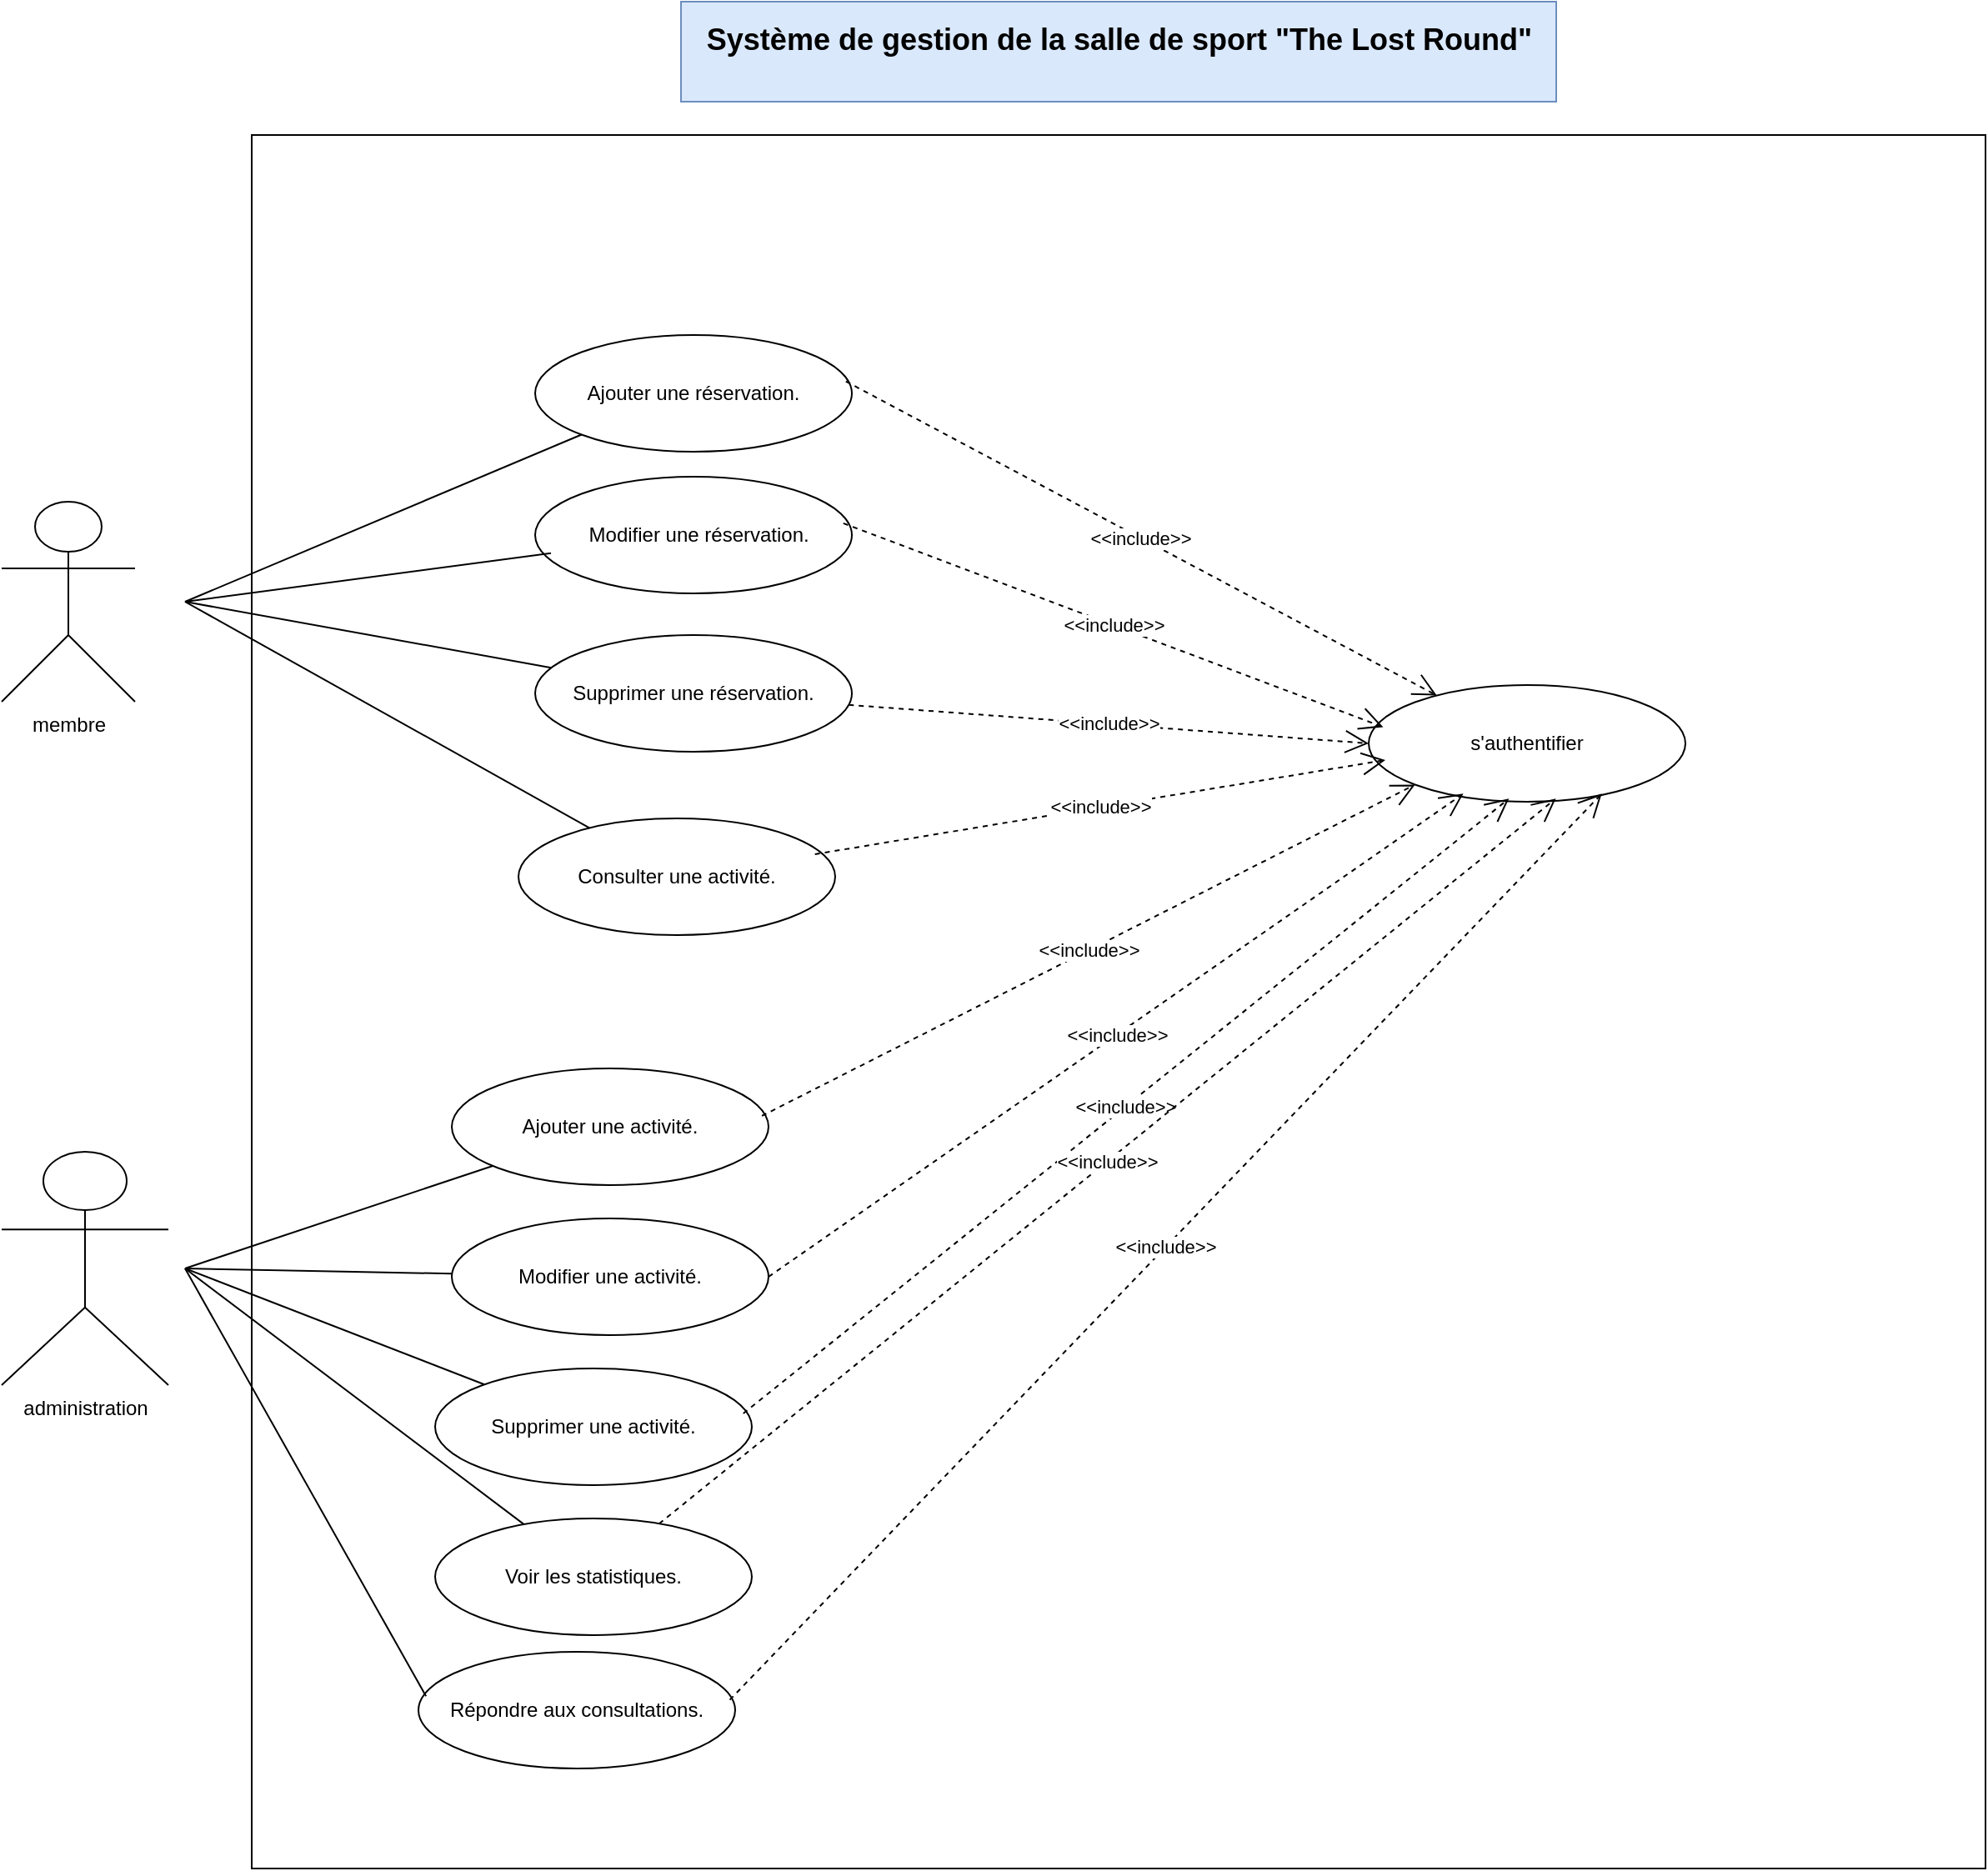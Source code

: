<mxfile version="26.0.14" pages="4">
  <diagram name="Page-1" id="PuGXGNrYr-dKsQWu7CkB">
    <mxGraphModel dx="1436" dy="811" grid="1" gridSize="10" guides="1" tooltips="1" connect="1" arrows="1" fold="1" page="1" pageScale="1" pageWidth="2500" pageHeight="80000" math="0" shadow="0">
      <root>
        <mxCell id="0" />
        <mxCell id="1" parent="0" />
        <mxCell id="FBvDE15avgvf6uE2rXKe-3" value="" style="whiteSpace=wrap;html=1;aspect=fixed;" vertex="1" parent="1">
          <mxGeometry x="240" y="360" width="1040" height="1040" as="geometry" />
        </mxCell>
        <mxCell id="FBvDE15avgvf6uE2rXKe-4" value="membre" style="shape=umlActor;verticalLabelPosition=bottom;verticalAlign=top;html=1;outlineConnect=0;" vertex="1" parent="1">
          <mxGeometry x="90" y="580" width="80" height="120" as="geometry" />
        </mxCell>
        <mxCell id="FBvDE15avgvf6uE2rXKe-5" value="administration" style="shape=umlActor;verticalLabelPosition=bottom;verticalAlign=top;html=1;outlineConnect=0;" vertex="1" parent="1">
          <mxGeometry x="90" y="970" width="100" height="140" as="geometry" />
        </mxCell>
        <mxCell id="FBvDE15avgvf6uE2rXKe-6" value="Ajouter une réservation." style="ellipse;whiteSpace=wrap;html=1;" vertex="1" parent="1">
          <mxGeometry x="410" y="480" width="190" height="70" as="geometry" />
        </mxCell>
        <mxCell id="FBvDE15avgvf6uE2rXKe-7" value="&lt;div&gt;&lt;br&gt;&lt;/div&gt;&lt;div&gt;&amp;nbsp; Modifier une réservation.&lt;/div&gt;&lt;div&gt;&lt;br&gt;&lt;/div&gt;" style="ellipse;whiteSpace=wrap;html=1;" vertex="1" parent="1">
          <mxGeometry x="410" y="565" width="190" height="70" as="geometry" />
        </mxCell>
        <mxCell id="FBvDE15avgvf6uE2rXKe-8" value="Supprimer une réservation." style="ellipse;whiteSpace=wrap;html=1;" vertex="1" parent="1">
          <mxGeometry x="410" y="660" width="190" height="70" as="geometry" />
        </mxCell>
        <mxCell id="FBvDE15avgvf6uE2rXKe-9" value="&lt;div&gt;&lt;br&gt;&lt;/div&gt;&lt;div&gt;Consulter une activité.&lt;/div&gt;&lt;div&gt;&lt;br&gt;&lt;/div&gt;" style="ellipse;whiteSpace=wrap;html=1;" vertex="1" parent="1">
          <mxGeometry x="400" y="770" width="190" height="70" as="geometry" />
        </mxCell>
        <mxCell id="FBvDE15avgvf6uE2rXKe-10" value="&lt;div&gt;&lt;br&gt;&lt;/div&gt;&lt;div&gt;Ajouter une activité.&lt;/div&gt;&lt;div&gt;&lt;br&gt;&lt;/div&gt;" style="ellipse;whiteSpace=wrap;html=1;" vertex="1" parent="1">
          <mxGeometry x="360" y="920" width="190" height="70" as="geometry" />
        </mxCell>
        <mxCell id="FBvDE15avgvf6uE2rXKe-11" value="&lt;div&gt;&lt;br&gt;&lt;/div&gt;&lt;div&gt;Modifier une activité.&lt;/div&gt;&lt;div&gt;&lt;br&gt;&lt;/div&gt;" style="ellipse;whiteSpace=wrap;html=1;" vertex="1" parent="1">
          <mxGeometry x="360" y="1010" width="190" height="70" as="geometry" />
        </mxCell>
        <mxCell id="FBvDE15avgvf6uE2rXKe-12" value="&lt;div&gt;&lt;br&gt;&lt;/div&gt;&lt;div&gt;Supprimer une activité.&lt;/div&gt;&lt;div&gt;&lt;br&gt;&lt;/div&gt;" style="ellipse;whiteSpace=wrap;html=1;" vertex="1" parent="1">
          <mxGeometry x="350" y="1100" width="190" height="70" as="geometry" />
        </mxCell>
        <mxCell id="FBvDE15avgvf6uE2rXKe-13" value="&lt;div&gt;&lt;br&gt;&lt;/div&gt;&lt;div&gt;Voir les statistiques.&lt;/div&gt;&lt;div&gt;&lt;br&gt;&lt;/div&gt;" style="ellipse;whiteSpace=wrap;html=1;" vertex="1" parent="1">
          <mxGeometry x="350" y="1190" width="190" height="70" as="geometry" />
        </mxCell>
        <mxCell id="FBvDE15avgvf6uE2rXKe-14" value="s&#39;authentifier" style="ellipse;whiteSpace=wrap;html=1;" vertex="1" parent="1">
          <mxGeometry x="910" y="690" width="190" height="70" as="geometry" />
        </mxCell>
        <mxCell id="FBvDE15avgvf6uE2rXKe-15" value="&lt;div&gt;&lt;br&gt;&lt;/div&gt;&lt;div&gt;Répondre aux consultations.&lt;/div&gt;&lt;div&gt;&lt;br&gt;&lt;/div&gt;" style="ellipse;whiteSpace=wrap;html=1;" vertex="1" parent="1">
          <mxGeometry x="340" y="1270" width="190" height="70" as="geometry" />
        </mxCell>
        <mxCell id="FBvDE15avgvf6uE2rXKe-16" value="" style="endArrow=none;html=1;rounded=0;entryX=0;entryY=1;entryDx=0;entryDy=0;" edge="1" parent="1" target="FBvDE15avgvf6uE2rXKe-6">
          <mxGeometry width="50" height="50" relative="1" as="geometry">
            <mxPoint x="200" y="640" as="sourcePoint" />
            <mxPoint x="250" y="600" as="targetPoint" />
          </mxGeometry>
        </mxCell>
        <mxCell id="FBvDE15avgvf6uE2rXKe-17" value="" style="endArrow=none;html=1;rounded=0;entryX=0.05;entryY=0.656;entryDx=0;entryDy=0;entryPerimeter=0;" edge="1" parent="1" target="FBvDE15avgvf6uE2rXKe-7">
          <mxGeometry width="50" height="50" relative="1" as="geometry">
            <mxPoint x="200" y="640" as="sourcePoint" />
            <mxPoint x="448" y="550" as="targetPoint" />
          </mxGeometry>
        </mxCell>
        <mxCell id="FBvDE15avgvf6uE2rXKe-18" value="" style="endArrow=none;html=1;rounded=0;" edge="1" parent="1" target="FBvDE15avgvf6uE2rXKe-8">
          <mxGeometry width="50" height="50" relative="1" as="geometry">
            <mxPoint x="200" y="640" as="sourcePoint" />
            <mxPoint x="430" y="621" as="targetPoint" />
          </mxGeometry>
        </mxCell>
        <mxCell id="FBvDE15avgvf6uE2rXKe-19" value="" style="endArrow=none;html=1;rounded=0;" edge="1" parent="1" target="FBvDE15avgvf6uE2rXKe-9">
          <mxGeometry width="50" height="50" relative="1" as="geometry">
            <mxPoint x="200" y="640" as="sourcePoint" />
            <mxPoint x="430" y="690" as="targetPoint" />
          </mxGeometry>
        </mxCell>
        <mxCell id="FBvDE15avgvf6uE2rXKe-20" value="" style="endArrow=none;html=1;rounded=0;" edge="1" parent="1" target="FBvDE15avgvf6uE2rXKe-10">
          <mxGeometry width="50" height="50" relative="1" as="geometry">
            <mxPoint x="200" y="1040" as="sourcePoint" />
            <mxPoint x="453" y="786" as="targetPoint" />
          </mxGeometry>
        </mxCell>
        <mxCell id="FBvDE15avgvf6uE2rXKe-21" value="" style="endArrow=none;html=1;rounded=0;" edge="1" parent="1" target="FBvDE15avgvf6uE2rXKe-11">
          <mxGeometry width="50" height="50" relative="1" as="geometry">
            <mxPoint x="200" y="1040" as="sourcePoint" />
            <mxPoint x="395" y="988" as="targetPoint" />
          </mxGeometry>
        </mxCell>
        <mxCell id="FBvDE15avgvf6uE2rXKe-22" value="" style="endArrow=none;html=1;rounded=0;" edge="1" parent="1" target="FBvDE15avgvf6uE2rXKe-12">
          <mxGeometry width="50" height="50" relative="1" as="geometry">
            <mxPoint x="200" y="1040" as="sourcePoint" />
            <mxPoint x="370" y="1053" as="targetPoint" />
          </mxGeometry>
        </mxCell>
        <mxCell id="FBvDE15avgvf6uE2rXKe-23" value="" style="endArrow=none;html=1;rounded=0;" edge="1" parent="1" target="FBvDE15avgvf6uE2rXKe-13">
          <mxGeometry width="50" height="50" relative="1" as="geometry">
            <mxPoint x="200" y="1040" as="sourcePoint" />
            <mxPoint x="390" y="1120" as="targetPoint" />
          </mxGeometry>
        </mxCell>
        <mxCell id="FBvDE15avgvf6uE2rXKe-24" value="" style="endArrow=none;html=1;rounded=0;entryX=0.024;entryY=0.381;entryDx=0;entryDy=0;entryPerimeter=0;" edge="1" parent="1" target="FBvDE15avgvf6uE2rXKe-15">
          <mxGeometry width="50" height="50" relative="1" as="geometry">
            <mxPoint x="200" y="1040" as="sourcePoint" />
            <mxPoint x="413" y="1204" as="targetPoint" />
          </mxGeometry>
        </mxCell>
        <mxCell id="FBvDE15avgvf6uE2rXKe-26" value="&amp;lt;&amp;lt;include&amp;gt;&amp;gt;" style="endArrow=open;endSize=12;dashed=1;html=1;rounded=0;exitX=0.981;exitY=0.397;exitDx=0;exitDy=0;exitPerimeter=0;" edge="1" parent="1" source="FBvDE15avgvf6uE2rXKe-6" target="FBvDE15avgvf6uE2rXKe-14">
          <mxGeometry width="160" relative="1" as="geometry">
            <mxPoint x="540" y="680" as="sourcePoint" />
            <mxPoint x="700" y="680" as="targetPoint" />
          </mxGeometry>
        </mxCell>
        <mxCell id="FBvDE15avgvf6uE2rXKe-27" value="&amp;lt;&amp;lt;include&amp;gt;&amp;gt;" style="endArrow=open;endSize=12;dashed=1;html=1;rounded=0;exitX=0.973;exitY=0.399;exitDx=0;exitDy=0;exitPerimeter=0;entryX=0.046;entryY=0.36;entryDx=0;entryDy=0;entryPerimeter=0;" edge="1" parent="1" source="FBvDE15avgvf6uE2rXKe-7" target="FBvDE15avgvf6uE2rXKe-14">
          <mxGeometry width="160" relative="1" as="geometry">
            <mxPoint x="606" y="518" as="sourcePoint" />
            <mxPoint x="961" y="706" as="targetPoint" />
          </mxGeometry>
        </mxCell>
        <mxCell id="FBvDE15avgvf6uE2rXKe-28" value="&amp;lt;&amp;lt;include&amp;gt;&amp;gt;" style="endArrow=open;endSize=12;dashed=1;html=1;rounded=0;entryX=0;entryY=0.5;entryDx=0;entryDy=0;" edge="1" parent="1" source="FBvDE15avgvf6uE2rXKe-8" target="FBvDE15avgvf6uE2rXKe-14">
          <mxGeometry width="160" relative="1" as="geometry">
            <mxPoint x="605" y="603" as="sourcePoint" />
            <mxPoint x="929" y="725" as="targetPoint" />
          </mxGeometry>
        </mxCell>
        <mxCell id="FBvDE15avgvf6uE2rXKe-29" value="&amp;lt;&amp;lt;include&amp;gt;&amp;gt;" style="endArrow=open;endSize=12;dashed=1;html=1;rounded=0;exitX=0.936;exitY=0.307;exitDx=0;exitDy=0;exitPerimeter=0;" edge="1" parent="1" source="FBvDE15avgvf6uE2rXKe-9">
          <mxGeometry width="160" relative="1" as="geometry">
            <mxPoint x="608" y="712" as="sourcePoint" />
            <mxPoint x="920" y="735" as="targetPoint" />
          </mxGeometry>
        </mxCell>
        <mxCell id="FBvDE15avgvf6uE2rXKe-30" value="&amp;lt;&amp;lt;include&amp;gt;&amp;gt;" style="endArrow=open;endSize=12;dashed=1;html=1;rounded=0;exitX=0.979;exitY=0.407;exitDx=0;exitDy=0;exitPerimeter=0;entryX=0;entryY=1;entryDx=0;entryDy=0;" edge="1" parent="1" source="FBvDE15avgvf6uE2rXKe-10" target="FBvDE15avgvf6uE2rXKe-14">
          <mxGeometry width="160" relative="1" as="geometry">
            <mxPoint x="588" y="801" as="sourcePoint" />
            <mxPoint x="930" y="745" as="targetPoint" />
          </mxGeometry>
        </mxCell>
        <mxCell id="FBvDE15avgvf6uE2rXKe-31" value="&amp;lt;&amp;lt;include&amp;gt;&amp;gt;" style="endArrow=open;endSize=12;dashed=1;html=1;rounded=0;exitX=1;exitY=0.5;exitDx=0;exitDy=0;entryX=0.299;entryY=0.931;entryDx=0;entryDy=0;entryPerimeter=0;" edge="1" parent="1" source="FBvDE15avgvf6uE2rXKe-11" target="FBvDE15avgvf6uE2rXKe-14">
          <mxGeometry width="160" relative="1" as="geometry">
            <mxPoint x="556" y="958" as="sourcePoint" />
            <mxPoint x="937" y="757" as="targetPoint" />
          </mxGeometry>
        </mxCell>
        <mxCell id="FBvDE15avgvf6uE2rXKe-32" value="&amp;lt;&amp;lt;include&amp;gt;&amp;gt;" style="endArrow=open;endSize=12;dashed=1;html=1;rounded=0;exitX=0.973;exitY=0.386;exitDx=0;exitDy=0;entryX=0.443;entryY=0.973;entryDx=0;entryDy=0;entryPerimeter=0;exitPerimeter=0;" edge="1" parent="1" source="FBvDE15avgvf6uE2rXKe-12" target="FBvDE15avgvf6uE2rXKe-14">
          <mxGeometry width="160" relative="1" as="geometry">
            <mxPoint x="560" y="1055" as="sourcePoint" />
            <mxPoint x="977" y="765" as="targetPoint" />
          </mxGeometry>
        </mxCell>
        <mxCell id="FBvDE15avgvf6uE2rXKe-33" value="&amp;lt;&amp;lt;include&amp;gt;&amp;gt;" style="endArrow=open;endSize=12;dashed=1;html=1;rounded=0;entryX=0.591;entryY=0.973;entryDx=0;entryDy=0;entryPerimeter=0;" edge="1" parent="1" source="FBvDE15avgvf6uE2rXKe-13" target="FBvDE15avgvf6uE2rXKe-14">
          <mxGeometry width="160" relative="1" as="geometry">
            <mxPoint x="545" y="1137" as="sourcePoint" />
            <mxPoint x="1004" y="768" as="targetPoint" />
          </mxGeometry>
        </mxCell>
        <mxCell id="FBvDE15avgvf6uE2rXKe-35" value="&amp;lt;&amp;lt;include&amp;gt;&amp;gt;" style="endArrow=open;endSize=12;dashed=1;html=1;rounded=0;entryX=0.736;entryY=0.931;entryDx=0;entryDy=0;entryPerimeter=0;exitX=0.983;exitY=0.412;exitDx=0;exitDy=0;exitPerimeter=0;" edge="1" parent="1" source="FBvDE15avgvf6uE2rXKe-15" target="FBvDE15avgvf6uE2rXKe-14">
          <mxGeometry width="160" relative="1" as="geometry">
            <mxPoint x="494" y="1203" as="sourcePoint" />
            <mxPoint x="1032" y="768" as="targetPoint" />
          </mxGeometry>
        </mxCell>
        <mxCell id="FBvDE15avgvf6uE2rXKe-36" value="&lt;div&gt;&lt;font style=&quot;font-size: 18px;&quot;&gt;&lt;b&gt;Système de gestion de la salle de sport &quot;The Lost Round&quot;&lt;/b&gt;&lt;/font&gt;&lt;/div&gt;&lt;div&gt;&lt;br&gt;&lt;/div&gt;" style="rounded=0;whiteSpace=wrap;html=1;fillColor=#dae8fc;strokeColor=#6c8ebf;" vertex="1" parent="1">
          <mxGeometry x="497.5" y="280" width="525" height="60" as="geometry" />
        </mxCell>
      </root>
    </mxGraphModel>
  </diagram>
  <diagram id="fLv4PXzRaRKq-SpVfno4" name="Page-2">
    <mxGraphModel dx="6105" dy="3190" grid="0" gridSize="10" guides="1" tooltips="1" connect="1" arrows="1" fold="1" page="1" pageScale="1" pageWidth="2500" pageHeight="80000" math="0" shadow="0">
      <root>
        <mxCell id="0" />
        <mxCell id="1" parent="0" />
        <mxCell id="WdoRWkK-8LCAY7LpiJfi-24" value="" style="whiteSpace=wrap;html=1;aspect=fixed;" parent="1" vertex="1">
          <mxGeometry x="210" y="80" width="2706" height="2706" as="geometry" />
        </mxCell>
        <mxCell id="WdoRWkK-8LCAY7LpiJfi-6" value="Etudiante" style="shape=umlActor;verticalLabelPosition=bottom;verticalAlign=top;html=1;outlineConnect=0;fillColor=#f8cecc;strokeColor=#b85450;" parent="1" vertex="1">
          <mxGeometry x="100" y="2132" width="80" height="110" as="geometry" />
        </mxCell>
        <mxCell id="WdoRWkK-8LCAY7LpiJfi-8" value="Administration" style="shape=umlActor;verticalLabelPosition=bottom;verticalAlign=top;html=1;outlineConnect=0;fillColor=#f8cecc;strokeColor=#b85450;" parent="1" vertex="1">
          <mxGeometry x="97" y="889" width="80" height="110" as="geometry" />
        </mxCell>
        <mxCell id="WdoRWkK-8LCAY7LpiJfi-11" value="Professeur" style="shape=umlActor;verticalLabelPosition=bottom;verticalAlign=top;html=1;outlineConnect=0;fillColor=#f8cecc;strokeColor=#b85450;" parent="1" vertex="1">
          <mxGeometry x="112" y="1838" width="80" height="110" as="geometry" />
        </mxCell>
        <mxCell id="WdoRWkK-8LCAY7LpiJfi-25" value="Camerman" style="shape=umlActor;verticalLabelPosition=bottom;verticalAlign=top;html=1;outlineConnect=0;fillColor=#f8cecc;strokeColor=#b85450;" parent="1" vertex="1">
          <mxGeometry x="75" y="191" width="80" height="110" as="geometry" />
        </mxCell>
        <mxCell id="WdoRWkK-8LCAY7LpiJfi-26" value="Uploader des format" style="ellipse;whiteSpace=wrap;html=1;fillColor=#e1d5e7;strokeColor=#9673a6;" parent="1" vertex="1">
          <mxGeometry x="390" y="195" width="140" height="40" as="geometry" />
        </mxCell>
        <mxCell id="WdoRWkK-8LCAY7LpiJfi-27" value="Télécharger images" style="ellipse;whiteSpace=wrap;html=1;fillColor=#e1d5e7;strokeColor=#9673a6;" parent="1" vertex="1">
          <mxGeometry x="690" y="170" width="140" height="40" as="geometry" />
        </mxCell>
        <mxCell id="WdoRWkK-8LCAY7LpiJfi-28" value="Télécharger vidéos" style="ellipse;whiteSpace=wrap;html=1;fillColor=#e1d5e7;strokeColor=#9673a6;" parent="1" vertex="1">
          <mxGeometry x="690" y="235" width="140" height="40" as="geometry" />
        </mxCell>
        <mxCell id="WdoRWkK-8LCAY7LpiJfi-29" value="" style="endArrow=block;endSize=16;endFill=0;html=1;rounded=0;entryX=1;entryY=0;entryDx=0;entryDy=0;" parent="1" target="WdoRWkK-8LCAY7LpiJfi-26" edge="1">
          <mxGeometry width="160" relative="1" as="geometry">
            <mxPoint x="690" y="189.12" as="sourcePoint" />
            <mxPoint x="610.1" y="210" as="targetPoint" />
          </mxGeometry>
        </mxCell>
        <mxCell id="WdoRWkK-8LCAY7LpiJfi-30" value="" style="endArrow=block;endSize=16;endFill=0;html=1;rounded=0;" parent="1" source="WdoRWkK-8LCAY7LpiJfi-28" edge="1" target="WdoRWkK-8LCAY7LpiJfi-26">
          <mxGeometry width="160" relative="1" as="geometry">
            <mxPoint x="700" y="199.12" as="sourcePoint" />
            <mxPoint x="620" y="230" as="targetPoint" />
          </mxGeometry>
        </mxCell>
        <mxCell id="WdoRWkK-8LCAY7LpiJfi-31" value="&amp;lt;&amp;lt;include&amp;gt;&amp;gt;" style="endArrow=open;endSize=12;dashed=1;html=1;rounded=0;exitX=0.98;exitY=0.698;exitDx=0;exitDy=0;exitPerimeter=0;entryX=0.253;entryY=0.062;entryDx=0;entryDy=0;entryPerimeter=0;" parent="1" source="WdoRWkK-8LCAY7LpiJfi-28" target="WdoRWkK-8LCAY7LpiJfi-32" edge="1">
          <mxGeometry x="-0.538" y="-11" width="160" relative="1" as="geometry">
            <mxPoint x="820" y="260" as="sourcePoint" />
            <mxPoint x="980" y="260" as="targetPoint" />
            <mxPoint as="offset" />
          </mxGeometry>
        </mxCell>
        <mxCell id="WdoRWkK-8LCAY7LpiJfi-32" value="Ajouter une image miniature" style="ellipse;whiteSpace=wrap;html=1;fillColor=#e1d5e7;strokeColor=#9673a6;" parent="1" vertex="1">
          <mxGeometry x="870" y="299" width="188" height="31" as="geometry" />
        </mxCell>
        <mxCell id="WdoRWkK-8LCAY7LpiJfi-34" value="&amp;lt;&amp;lt;secondaire&amp;gt;&amp;gt;&lt;div&gt;Systeme&lt;/div&gt;" style="rounded=0;whiteSpace=wrap;html=1;fillColor=#dae8fc;strokeColor=#6c8ebf;" parent="1" vertex="1">
          <mxGeometry x="2948" y="466" width="266" height="137" as="geometry" />
        </mxCell>
        <mxCell id="WdoRWkK-8LCAY7LpiJfi-37" value="" style="endArrow=none;html=1;rounded=0;entryX=0.023;entryY=0.393;entryDx=0;entryDy=0;entryPerimeter=0;exitX=0.704;exitY=0.117;exitDx=0;exitDy=0;exitPerimeter=0;" parent="1" source="WdoRWkK-8LCAY7LpiJfi-38" target="WdoRWkK-8LCAY7LpiJfi-34" edge="1">
          <mxGeometry width="50" height="50" relative="1" as="geometry">
            <mxPoint x="2461" y="531" as="sourcePoint" />
            <mxPoint x="2151" y="491" as="targetPoint" />
          </mxGeometry>
        </mxCell>
        <mxCell id="WdoRWkK-8LCAY7LpiJfi-38" value="Envoie Email" style="ellipse;whiteSpace=wrap;html=1;fillColor=#e1d5e7;strokeColor=#9673a6;" parent="1" vertex="1">
          <mxGeometry x="2475" y="158" width="176" height="60" as="geometry" />
        </mxCell>
        <mxCell id="WdoRWkK-8LCAY7LpiJfi-40" value="Générer un matricule" style="ellipse;whiteSpace=wrap;html=1;fillColor=#e1d5e7;strokeColor=#9673a6;" parent="1" vertex="1">
          <mxGeometry x="2538" y="345" width="140" height="40" as="geometry" />
        </mxCell>
        <mxCell id="WdoRWkK-8LCAY7LpiJfi-41" value="" style="endArrow=none;html=1;rounded=0;entryX=0.008;entryY=0.605;entryDx=0;entryDy=0;entryPerimeter=0;" parent="1" source="WdoRWkK-8LCAY7LpiJfi-40" edge="1" target="WdoRWkK-8LCAY7LpiJfi-34">
          <mxGeometry width="50" height="50" relative="1" as="geometry">
            <mxPoint x="2781" y="367" as="sourcePoint" />
            <mxPoint x="3024" y="361" as="targetPoint" />
          </mxGeometry>
        </mxCell>
        <mxCell id="WdoRWkK-8LCAY7LpiJfi-43" value="Ajouter une date d&#39;événement" style="ellipse;whiteSpace=wrap;html=1;fillColor=#e1d5e7;strokeColor=#9673a6;" parent="1" vertex="1">
          <mxGeometry x="928" y="139" width="166" height="40" as="geometry" />
        </mxCell>
        <mxCell id="WdoRWkK-8LCAY7LpiJfi-45" value="Envoyer le format à l&#39;administration" style="ellipse;whiteSpace=wrap;html=1;fillColor=#e1d5e7;strokeColor=#9673a6;" parent="1" vertex="1">
          <mxGeometry x="450" y="301" width="225" height="29" as="geometry" />
        </mxCell>
        <mxCell id="WdoRWkK-8LCAY7LpiJfi-47" value="&amp;lt;&amp;lt;include&amp;gt;&amp;gt;" style="endArrow=open;endSize=12;dashed=1;html=1;rounded=0;exitX=1;exitY=0.5;exitDx=0;exitDy=0;entryX=0;entryY=0.5;entryDx=0;entryDy=0;" parent="1" source="WdoRWkK-8LCAY7LpiJfi-27" target="WdoRWkK-8LCAY7LpiJfi-43" edge="1">
          <mxGeometry x="-0.426" y="16" width="160" relative="1" as="geometry">
            <mxPoint x="840" y="175" as="sourcePoint" />
            <mxPoint x="914" y="205" as="targetPoint" />
            <mxPoint as="offset" />
          </mxGeometry>
        </mxCell>
        <mxCell id="WdoRWkK-8LCAY7LpiJfi-48" value="Envoyez les vidéos à l&#39;administration pour poursuivre le processus d&#39;envoi" style="shape=note;whiteSpace=wrap;html=1;backgroundOutline=1;darkOpacity=0.05;fillColor=#ffe6cc;strokeColor=#d79b00;" parent="1" vertex="1">
          <mxGeometry x="472" y="361" width="274" height="58" as="geometry" />
        </mxCell>
        <mxCell id="WdoRWkK-8LCAY7LpiJfi-51" value="&amp;lt;&amp;lt;include&amp;gt;&amp;gt;" style="endArrow=open;endSize=12;dashed=1;html=1;rounded=0;entryX=0.069;entryY=0.756;entryDx=0;entryDy=0;entryPerimeter=0;" parent="1" source="WdoRWkK-8LCAY7LpiJfi-28" edge="1" target="WdoRWkK-8LCAY7LpiJfi-43">
          <mxGeometry x="-0.31" y="-7" width="160" relative="1" as="geometry">
            <mxPoint x="840" y="200" as="sourcePoint" />
            <mxPoint x="920" y="170" as="targetPoint" />
            <mxPoint x="-1" as="offset" />
          </mxGeometry>
        </mxCell>
        <mxCell id="WdoRWkK-8LCAY7LpiJfi-53" value="S&#39;authentifier" style="ellipse;whiteSpace=wrap;html=1;fillColor=#f8cecc;strokeColor=#b85450;" parent="1" vertex="1">
          <mxGeometry x="1133" y="385" width="140" height="40" as="geometry" />
        </mxCell>
        <mxCell id="WdoRWkK-8LCAY7LpiJfi-54" value="&amp;lt;&amp;lt;include&amp;gt;&amp;gt;" style="endArrow=open;endSize=12;dashed=1;html=1;rounded=0;exitX=0.717;exitY=0.919;exitDx=0;exitDy=0;exitPerimeter=0;" parent="1" source="WdoRWkK-8LCAY7LpiJfi-26" target="WdoRWkK-8LCAY7LpiJfi-53" edge="1">
          <mxGeometry x="-0.31" y="-7" width="160" relative="1" as="geometry">
            <mxPoint x="803" y="247" as="sourcePoint" />
            <mxPoint x="930" y="180" as="targetPoint" />
            <mxPoint x="-1" as="offset" />
            <Array as="points">
              <mxPoint x="828" y="310" />
            </Array>
          </mxGeometry>
        </mxCell>
        <mxCell id="WdoRWkK-8LCAY7LpiJfi-55" value="&amp;lt;&amp;lt;include&amp;gt;&amp;gt;" style="endArrow=open;endSize=12;dashed=1;html=1;rounded=0;exitX=0.933;exitY=0.709;exitDx=0;exitDy=0;exitPerimeter=0;" parent="1" source="WdoRWkK-8LCAY7LpiJfi-45" edge="1">
          <mxGeometry x="-0.115" y="10" width="160" relative="1" as="geometry">
            <mxPoint x="607" y="255" as="sourcePoint" />
            <mxPoint x="1130" y="420" as="targetPoint" />
            <mxPoint as="offset" />
          </mxGeometry>
        </mxCell>
        <mxCell id="WdoRWkK-8LCAY7LpiJfi-57" value="Visualiser un message urgent" style="ellipse;whiteSpace=wrap;html=1;fillColor=#e1d5e7;strokeColor=#9673a6;" parent="1" vertex="1">
          <mxGeometry x="454" y="441" width="148" height="37" as="geometry" />
        </mxCell>
        <mxCell id="WdoRWkK-8LCAY7LpiJfi-59" value="Valider Message par [OK]" style="ellipse;whiteSpace=wrap;html=1;fillColor=#e1d5e7;strokeColor=#9673a6;" parent="1" vertex="1">
          <mxGeometry x="670" y="466" width="150" height="34" as="geometry" />
        </mxCell>
        <mxCell id="WdoRWkK-8LCAY7LpiJfi-60" value="Répondre à un message" style="ellipse;whiteSpace=wrap;html=1;fillColor=#e1d5e7;strokeColor=#9673a6;" parent="1" vertex="1">
          <mxGeometry x="669" y="521" width="161" height="29" as="geometry" />
        </mxCell>
        <mxCell id="WdoRWkK-8LCAY7LpiJfi-61" value="&amp;lt;&amp;lt;extend&amp;gt;&amp;gt;" style="endArrow=open;endSize=12;dashed=1;html=1;rounded=0;exitX=0;exitY=0.5;exitDx=0;exitDy=0;entryX=1;entryY=0.5;entryDx=0;entryDy=0;" parent="1" source="WdoRWkK-8LCAY7LpiJfi-59" target="WdoRWkK-8LCAY7LpiJfi-57" edge="1">
          <mxGeometry x="0.09" y="7" width="160" relative="1" as="geometry">
            <mxPoint x="655" y="500" as="sourcePoint" />
            <mxPoint x="735" y="470" as="targetPoint" />
            <mxPoint as="offset" />
          </mxGeometry>
        </mxCell>
        <mxCell id="WdoRWkK-8LCAY7LpiJfi-62" value="&amp;lt;&amp;lt;extend&amp;gt;&amp;gt;" style="endArrow=open;endSize=12;dashed=1;html=1;rounded=0;entryX=0.668;entryY=0.969;entryDx=0;entryDy=0;entryPerimeter=0;exitX=0.042;exitY=0.405;exitDx=0;exitDy=0;exitPerimeter=0;" parent="1" source="WdoRWkK-8LCAY7LpiJfi-60" edge="1" target="WdoRWkK-8LCAY7LpiJfi-57">
          <mxGeometry x="0.146" y="6" width="160" relative="1" as="geometry">
            <mxPoint x="719.062" y="525.928" as="sourcePoint" />
            <mxPoint x="530" y="480.0" as="targetPoint" />
            <mxPoint as="offset" />
          </mxGeometry>
        </mxCell>
        <mxCell id="WdoRWkK-8LCAY7LpiJfi-64" value="Visualiser les événements uploadés" style="ellipse;whiteSpace=wrap;html=1;fillColor=#e1d5e7;strokeColor=#9673a6;" parent="1" vertex="1">
          <mxGeometry x="422" y="579" width="218" height="31" as="geometry" />
        </mxCell>
        <mxCell id="WdoRWkK-8LCAY7LpiJfi-65" value="Modifier&amp;nbsp; événements" style="ellipse;whiteSpace=wrap;html=1;fillColor=#e1d5e7;strokeColor=#9673a6;" parent="1" vertex="1">
          <mxGeometry x="712" y="604" width="156" height="24" as="geometry" />
        </mxCell>
        <mxCell id="WdoRWkK-8LCAY7LpiJfi-66" value="Delete&amp;nbsp; événements" style="ellipse;whiteSpace=wrap;html=1;fillColor=#e1d5e7;strokeColor=#9673a6;" parent="1" vertex="1">
          <mxGeometry x="693" y="647" width="138" height="23" as="geometry" />
        </mxCell>
        <mxCell id="WdoRWkK-8LCAY7LpiJfi-71" value="&amp;lt;&amp;lt;include&amp;gt;&amp;gt;" style="endArrow=open;endSize=12;dashed=1;html=1;rounded=0;exitX=1;exitY=0;exitDx=0;exitDy=0;entryX=0;entryY=0.5;entryDx=0;entryDy=0;" parent="1" source="WdoRWkK-8LCAY7LpiJfi-57" target="WdoRWkK-8LCAY7LpiJfi-53" edge="1">
          <mxGeometry x="0.011" y="6" width="160" relative="1" as="geometry">
            <mxPoint x="568" y="304" as="sourcePoint" />
            <mxPoint x="1140" y="430" as="targetPoint" />
            <mxPoint as="offset" />
            <Array as="points">
              <mxPoint x="860" y="450" />
            </Array>
          </mxGeometry>
        </mxCell>
        <mxCell id="WdoRWkK-8LCAY7LpiJfi-72" value="&amp;lt;&amp;lt;include&amp;gt;&amp;gt;" style="endArrow=open;endSize=12;dashed=1;html=1;rounded=0;exitX=1;exitY=0;exitDx=0;exitDy=0;entryX=0;entryY=1;entryDx=0;entryDy=0;" parent="1" source="WdoRWkK-8LCAY7LpiJfi-64" target="WdoRWkK-8LCAY7LpiJfi-53" edge="1">
          <mxGeometry x="-0.087" y="-10" width="160" relative="1" as="geometry">
            <mxPoint x="579" y="456" as="sourcePoint" />
            <mxPoint x="1150" y="440" as="targetPoint" />
            <mxPoint as="offset" />
            <Array as="points">
              <mxPoint x="910" y="540" />
            </Array>
          </mxGeometry>
        </mxCell>
        <mxCell id="WdoRWkK-8LCAY7LpiJfi-74" value="Rechercher un événement par son nom" style="ellipse;whiteSpace=wrap;html=1;fillColor=#e1d5e7;strokeColor=#9673a6;" parent="1" vertex="1">
          <mxGeometry x="440" y="678" width="239" height="32" as="geometry" />
        </mxCell>
        <mxCell id="WdoRWkK-8LCAY7LpiJfi-75" value="&amp;lt;&amp;lt;include&amp;gt;&amp;gt;" style="endArrow=open;endSize=12;dashed=1;html=1;rounded=0;exitX=1;exitY=0.5;exitDx=0;exitDy=0;" parent="1" source="WdoRWkK-8LCAY7LpiJfi-74" target="WdoRWkK-8LCAY7LpiJfi-53" edge="1">
          <mxGeometry x="-0.108" y="11" width="160" relative="1" as="geometry">
            <mxPoint x="559" y="606" as="sourcePoint" />
            <mxPoint x="1151" y="454" as="targetPoint" />
            <mxPoint as="offset" />
            <Array as="points">
              <mxPoint x="800" y="700" />
              <mxPoint x="1140" y="520" />
            </Array>
          </mxGeometry>
        </mxCell>
        <mxCell id="WdoRWkK-8LCAY7LpiJfi-83" value="Créer un compte pour les cameramen" style="ellipse;whiteSpace=wrap;html=1;fillColor=#e1d5e7;strokeColor=#9673a6;" parent="1" vertex="1">
          <mxGeometry x="480" y="846" width="214" height="34" as="geometry" />
        </mxCell>
        <mxCell id="WdoRWkK-8LCAY7LpiJfi-84" value="Modiffier" style="ellipse;whiteSpace=wrap;html=1;fillColor=#e1d5e7;strokeColor=#9673a6;" parent="1" vertex="1">
          <mxGeometry x="762" y="799" width="100" height="29" as="geometry" />
        </mxCell>
        <mxCell id="WdoRWkK-8LCAY7LpiJfi-85" value="Supprimer" style="ellipse;whiteSpace=wrap;html=1;fillColor=#e1d5e7;strokeColor=#9673a6;" parent="1" vertex="1">
          <mxGeometry x="770" y="840" width="94" height="27" as="geometry" />
        </mxCell>
        <mxCell id="WdoRWkK-8LCAY7LpiJfi-87" value="&amp;lt;&amp;lt;extend&amp;gt;&amp;gt;" style="endArrow=open;endSize=12;dashed=1;html=1;rounded=0;exitX=0;exitY=0.5;exitDx=0;exitDy=0;entryX=0.941;entryY=0.242;entryDx=0;entryDy=0;entryPerimeter=0;" parent="1" target="WdoRWkK-8LCAY7LpiJfi-83" edge="1" source="WdoRWkK-8LCAY7LpiJfi-84">
          <mxGeometry x="0.021" y="-13" width="160" relative="1" as="geometry">
            <mxPoint x="700" y="813.76" as="sourcePoint" />
            <mxPoint x="608.94" y="840" as="targetPoint" />
            <mxPoint as="offset" />
          </mxGeometry>
        </mxCell>
        <mxCell id="WdoRWkK-8LCAY7LpiJfi-88" value="&amp;lt;&amp;lt;extend&amp;gt;&amp;gt;" style="endArrow=open;endSize=12;dashed=1;html=1;rounded=0;exitX=0.068;exitY=0.659;exitDx=0;exitDy=0;entryX=0.984;entryY=0.607;entryDx=0;entryDy=0;exitPerimeter=0;entryPerimeter=0;" parent="1" source="WdoRWkK-8LCAY7LpiJfi-85" target="WdoRWkK-8LCAY7LpiJfi-83" edge="1">
          <mxGeometry x="0.271" y="5" width="160" relative="1" as="geometry">
            <mxPoint x="721" y="814" as="sourcePoint" />
            <mxPoint x="630" y="840" as="targetPoint" />
            <mxPoint as="offset" />
          </mxGeometry>
        </mxCell>
        <mxCell id="WdoRWkK-8LCAY7LpiJfi-89" value="Envoyer un message d&#39;urgence a le camerman" style="ellipse;whiteSpace=wrap;html=1;fillColor=#e1d5e7;strokeColor=#9673a6;" parent="1" vertex="1">
          <mxGeometry x="499" y="909" width="268" height="40" as="geometry" />
        </mxCell>
        <mxCell id="WdoRWkK-8LCAY7LpiJfi-91" value="Gestion des accès" style="ellipse;whiteSpace=wrap;html=1;fillColor=#e1d5e7;strokeColor=#9673a6;" parent="1" vertex="1">
          <mxGeometry x="510" y="1010" width="140" height="40" as="geometry" />
        </mxCell>
        <mxCell id="WdoRWkK-8LCAY7LpiJfi-94" value="cme" style="ellipse;whiteSpace=wrap;html=1;fillColor=#e1d5e7;strokeColor=#9673a6;" parent="1" vertex="1">
          <mxGeometry x="919" y="959" width="80" height="22" as="geometry" />
        </mxCell>
        <mxCell id="WdoRWkK-8LCAY7LpiJfi-95" value="Coach" style="ellipse;whiteSpace=wrap;html=1;fillColor=#e1d5e7;strokeColor=#9673a6;" parent="1" vertex="1">
          <mxGeometry x="928" y="991" width="80" height="23" as="geometry" />
        </mxCell>
        <mxCell id="WdoRWkK-8LCAY7LpiJfi-96" value="Etudiante Admit SAS" style="ellipse;whiteSpace=wrap;html=1;fillColor=#e1d5e7;strokeColor=#9673a6;" parent="1" vertex="1">
          <mxGeometry x="914" y="1024" width="139" height="29" as="geometry" />
        </mxCell>
        <mxCell id="WdoRWkK-8LCAY7LpiJfi-97" value="BDE" style="ellipse;whiteSpace=wrap;html=1;fillColor=#e1d5e7;strokeColor=#9673a6;" parent="1" vertex="1">
          <mxGeometry x="928" y="1069" width="95" height="23" as="geometry" />
        </mxCell>
        <mxCell id="WdoRWkK-8LCAY7LpiJfi-98" value="&amp;lt;&amp;lt;extend&amp;gt;&amp;gt;" style="endArrow=open;endSize=12;dashed=1;html=1;rounded=0;exitX=0;exitY=0.5;exitDx=0;exitDy=0;entryX=0.947;entryY=0.397;entryDx=0;entryDy=0;entryPerimeter=0;" parent="1" source="WdoRWkK-8LCAY7LpiJfi-94" target="WdoRWkK-8LCAY7LpiJfi-127" edge="1">
          <mxGeometry x="0.034" y="-11" width="160" relative="1" as="geometry">
            <mxPoint x="882.72" y="998.76" as="sourcePoint" />
            <mxPoint x="817.68" y="1030.04" as="targetPoint" />
            <mxPoint as="offset" />
          </mxGeometry>
        </mxCell>
        <mxCell id="WdoRWkK-8LCAY7LpiJfi-100" value="&amp;lt;&amp;lt;extend&amp;gt;&amp;gt;" style="endArrow=open;endSize=12;dashed=1;html=1;rounded=0;entryX=0.947;entryY=0.787;entryDx=0;entryDy=0;entryPerimeter=0;" parent="1" source="WdoRWkK-8LCAY7LpiJfi-95" target="WdoRWkK-8LCAY7LpiJfi-127" edge="1">
          <mxGeometry x="0.121" y="-2" width="160" relative="1" as="geometry">
            <mxPoint x="710" y="1010" as="sourcePoint" />
            <mxPoint x="802" y="1046" as="targetPoint" />
            <mxPoint as="offset" />
          </mxGeometry>
        </mxCell>
        <mxCell id="WdoRWkK-8LCAY7LpiJfi-101" value="&amp;lt;&amp;lt;extend&amp;gt;&amp;gt;" style="endArrow=open;endSize=12;dashed=1;html=1;rounded=0;exitX=0;exitY=0.5;exitDx=0;exitDy=0;" parent="1" source="WdoRWkK-8LCAY7LpiJfi-96" target="WdoRWkK-8LCAY7LpiJfi-127" edge="1">
          <mxGeometry x="-0.388" y="-9" width="160" relative="1" as="geometry">
            <mxPoint x="884.72" y="1058" as="sourcePoint" />
            <mxPoint x="802.063" y="1049.186" as="targetPoint" />
            <mxPoint as="offset" />
            <Array as="points">
              <mxPoint x="840" y="1030" />
            </Array>
          </mxGeometry>
        </mxCell>
        <mxCell id="WdoRWkK-8LCAY7LpiJfi-106" value="Visuliser les statistiques" style="ellipse;whiteSpace=wrap;html=1;fillColor=#e1d5e7;strokeColor=#9673a6;" parent="1" vertex="1">
          <mxGeometry x="490" y="1180" width="140" height="40" as="geometry" />
        </mxCell>
        <mxCell id="WdoRWkK-8LCAY7LpiJfi-107" value="Nombre d&#39;authentifiés" style="ellipse;whiteSpace=wrap;html=1;fillColor=#e1d5e7;strokeColor=#9673a6;" parent="1" vertex="1">
          <mxGeometry x="725" y="1202" width="140" height="28" as="geometry" />
        </mxCell>
        <mxCell id="WdoRWkK-8LCAY7LpiJfi-108" value="Nombre d&#39;accès aux postulants des événements" style="ellipse;whiteSpace=wrap;html=1;fillColor=#e1d5e7;strokeColor=#9673a6;" parent="1" vertex="1">
          <mxGeometry x="730" y="1244" width="213" height="36" as="geometry" />
        </mxCell>
        <mxCell id="WdoRWkK-8LCAY7LpiJfi-109" value="Nombre d&#39;événements postulés" style="ellipse;whiteSpace=wrap;html=1;fillColor=#e1d5e7;strokeColor=#9673a6;" parent="1" vertex="1">
          <mxGeometry x="730" y="1295" width="205" height="29" as="geometry" />
        </mxCell>
        <mxCell id="WdoRWkK-8LCAY7LpiJfi-110" value="Nombre en attente de compléter le processus cameraman" style="ellipse;whiteSpace=wrap;html=1;fillColor=#e1d5e7;strokeColor=#9673a6;" parent="1" vertex="1">
          <mxGeometry x="712" y="1338" width="337" height="26" as="geometry" />
        </mxCell>
        <mxCell id="WdoRWkK-8LCAY7LpiJfi-119" value="&amp;lt;&amp;lt;extend&amp;gt;&amp;gt;" style="endArrow=open;endSize=12;dashed=1;html=1;rounded=0;entryX=1;entryY=0.5;entryDx=0;entryDy=0;entryPerimeter=0;" parent="1" source="WdoRWkK-8LCAY7LpiJfi-107" target="WdoRWkK-8LCAY7LpiJfi-106" edge="1">
          <mxGeometry x="-0.227" y="-14" width="160" relative="1" as="geometry">
            <mxPoint x="700" y="1190" as="sourcePoint" />
            <mxPoint x="645" y="1215" as="targetPoint" />
            <mxPoint as="offset" />
          </mxGeometry>
        </mxCell>
        <mxCell id="WdoRWkK-8LCAY7LpiJfi-120" value="&amp;lt;&amp;lt;extend&amp;gt;&amp;gt;" style="endArrow=open;endSize=12;dashed=1;html=1;rounded=0;entryX=0.923;entryY=0.739;entryDx=0;entryDy=0;entryPerimeter=0;exitX=0.065;exitY=0.342;exitDx=0;exitDy=0;exitPerimeter=0;" parent="1" source="WdoRWkK-8LCAY7LpiJfi-108" target="WdoRWkK-8LCAY7LpiJfi-106" edge="1">
          <mxGeometry x="0.055" y="9" width="160" relative="1" as="geometry">
            <mxPoint x="736" y="1216" as="sourcePoint" />
            <mxPoint x="640" y="1210" as="targetPoint" />
            <mxPoint as="offset" />
          </mxGeometry>
        </mxCell>
        <mxCell id="WdoRWkK-8LCAY7LpiJfi-122" value="&amp;lt;&amp;lt;extend&amp;gt;&amp;gt;" style="endArrow=open;endSize=12;dashed=1;html=1;rounded=0;entryX=0.804;entryY=0.859;entryDx=0;entryDy=0;entryPerimeter=0;exitX=0.048;exitY=0.391;exitDx=0;exitDy=0;exitPerimeter=0;" parent="1" source="WdoRWkK-8LCAY7LpiJfi-109" target="WdoRWkK-8LCAY7LpiJfi-106" edge="1">
          <mxGeometry x="-0.123" y="-2" width="160" relative="1" as="geometry">
            <mxPoint x="760" y="1256" as="sourcePoint" />
            <mxPoint x="629" y="1220" as="targetPoint" />
            <mxPoint as="offset" />
          </mxGeometry>
        </mxCell>
        <mxCell id="WdoRWkK-8LCAY7LpiJfi-123" value="&amp;lt;&amp;lt;extend&amp;gt;&amp;gt;" style="endArrow=open;endSize=12;dashed=1;html=1;rounded=0;exitX=0;exitY=0.5;exitDx=0;exitDy=0;" parent="1" source="WdoRWkK-8LCAY7LpiJfi-110" target="WdoRWkK-8LCAY7LpiJfi-106" edge="1">
          <mxGeometry x="-0.227" y="-14" width="160" relative="1" as="geometry">
            <mxPoint x="738" y="1338" as="sourcePoint" />
            <mxPoint x="613" y="1224" as="targetPoint" />
            <mxPoint as="offset" />
          </mxGeometry>
        </mxCell>
        <mxCell id="WdoRWkK-8LCAY7LpiJfi-125" value="Lancer la vidéo en direct" style="ellipse;whiteSpace=wrap;html=1;fillColor=#e1d5e7;strokeColor=#9673a6;" parent="1" vertex="1">
          <mxGeometry x="513" y="1433" width="140" height="29" as="geometry" />
        </mxCell>
        <mxCell id="WdoRWkK-8LCAY7LpiJfi-127" value="Postule evenement" style="ellipse;whiteSpace=wrap;html=1;fillColor=#e1d5e7;strokeColor=#9673a6;" parent="1" vertex="1">
          <mxGeometry x="712" y="951" width="84" height="40" as="geometry" />
        </mxCell>
        <mxCell id="WdoRWkK-8LCAY7LpiJfi-128" value="Lancer Stream Video" style="ellipse;whiteSpace=wrap;html=1;fillColor=#e1d5e7;strokeColor=#9673a6;" parent="1" vertex="1">
          <mxGeometry x="710" y="1084" width="163" height="28" as="geometry" />
        </mxCell>
        <mxCell id="WdoRWkK-8LCAY7LpiJfi-129" value="&amp;lt;&amp;lt;extend&amp;gt;&amp;gt;" style="endArrow=open;endSize=12;dashed=1;html=1;rounded=0;exitX=0;exitY=1;exitDx=0;exitDy=0;entryX=0.959;entryY=0.265;entryDx=0;entryDy=0;entryPerimeter=0;" parent="1" source="WdoRWkK-8LCAY7LpiJfi-127" target="WdoRWkK-8LCAY7LpiJfi-91" edge="1">
          <mxGeometry x="0.057" y="-18" width="160" relative="1" as="geometry">
            <mxPoint x="706" y="1037" as="sourcePoint" />
            <mxPoint x="590" y="1035" as="targetPoint" />
            <mxPoint as="offset" />
          </mxGeometry>
        </mxCell>
        <mxCell id="WdoRWkK-8LCAY7LpiJfi-130" value="&amp;lt;&amp;lt;extend&amp;gt;&amp;gt;" style="endArrow=open;endSize=12;dashed=1;html=1;rounded=0;exitX=0;exitY=0;exitDx=0;exitDy=0;entryX=1;entryY=0.5;entryDx=0;entryDy=0;" parent="1" source="WdoRWkK-8LCAY7LpiJfi-128" target="WdoRWkK-8LCAY7LpiJfi-91" edge="1">
          <mxGeometry x="-0.763" y="-9" width="160" relative="1" as="geometry">
            <mxPoint x="737" y="1004" as="sourcePoint" />
            <mxPoint x="654" y="1031" as="targetPoint" />
            <mxPoint as="offset" />
          </mxGeometry>
        </mxCell>
        <mxCell id="WdoRWkK-8LCAY7LpiJfi-136" value="Continuer le processus d&#39;envoi de l&#39;événement." style="ellipse;whiteSpace=wrap;html=1;fillColor=#e1d5e7;strokeColor=#9673a6;" parent="1" vertex="1">
          <mxGeometry x="510" y="1506" width="188" height="60" as="geometry" />
        </mxCell>
        <mxCell id="WdoRWkK-8LCAY7LpiJfi-138" value="Traiter Cours Francais&amp;nbsp;" style="ellipse;whiteSpace=wrap;html=1;fillColor=#e1d5e7;strokeColor=#9673a6;" parent="1" vertex="1">
          <mxGeometry x="510" y="1579" width="140" height="40" as="geometry" />
        </mxCell>
        <mxCell id="WdoRWkK-8LCAY7LpiJfi-139" value="Nombre en attente de validation des cours de français" style="ellipse;whiteSpace=wrap;html=1;fillColor=#e1d5e7;strokeColor=#9673a6;" parent="1" vertex="1">
          <mxGeometry x="762" y="1381" width="270" height="46" as="geometry" />
        </mxCell>
        <mxCell id="WdoRWkK-8LCAY7LpiJfi-140" value="Nombre cours Lancer de cours Francais" style="ellipse;whiteSpace=wrap;html=1;fillColor=#e1d5e7;strokeColor=#9673a6;" parent="1" vertex="1">
          <mxGeometry x="728" y="1518" width="245" height="28" as="geometry" />
        </mxCell>
        <mxCell id="WdoRWkK-8LCAY7LpiJfi-141" value="&amp;lt;&amp;lt;extend&amp;gt;&amp;gt;" style="endArrow=open;endSize=12;dashed=1;html=1;rounded=0;exitX=0.055;exitY=0.309;exitDx=0;exitDy=0;entryX=0.367;entryY=0.898;entryDx=0;entryDy=0;entryPerimeter=0;exitPerimeter=0;" parent="1" source="WdoRWkK-8LCAY7LpiJfi-139" target="WdoRWkK-8LCAY7LpiJfi-106" edge="1">
          <mxGeometry x="-0.256" y="-5" width="160" relative="1" as="geometry">
            <mxPoint x="725" y="1390" as="sourcePoint" />
            <mxPoint x="587" y="1229" as="targetPoint" />
            <mxPoint as="offset" />
            <Array as="points">
              <mxPoint x="638" y="1355" />
            </Array>
          </mxGeometry>
        </mxCell>
        <mxCell id="WdoRWkK-8LCAY7LpiJfi-142" value="&amp;lt;&amp;lt;extend&amp;gt;&amp;gt;" style="endArrow=open;endSize=12;dashed=1;html=1;rounded=0;exitX=0;exitY=0.5;exitDx=0;exitDy=0;entryX=0.228;entryY=0.858;entryDx=0;entryDy=0;entryPerimeter=0;" parent="1" source="WdoRWkK-8LCAY7LpiJfi-140" target="WdoRWkK-8LCAY7LpiJfi-106" edge="1">
          <mxGeometry x="-0.227" y="-14" width="160" relative="1" as="geometry">
            <mxPoint x="755" y="1439" as="sourcePoint" />
            <mxPoint x="551" y="1226" as="targetPoint" />
            <mxPoint as="offset" />
            <Array as="points">
              <mxPoint x="608" y="1382" />
            </Array>
          </mxGeometry>
        </mxCell>
        <mxCell id="WdoRWkK-8LCAY7LpiJfi-143" value="Valider&amp;nbsp;" style="ellipse;whiteSpace=wrap;html=1;fillColor=#e1d5e7;strokeColor=#9673a6;" parent="1" vertex="1">
          <mxGeometry x="736" y="1576" width="140" height="18" as="geometry" />
        </mxCell>
        <mxCell id="WdoRWkK-8LCAY7LpiJfi-144" value="Refuser" style="ellipse;whiteSpace=wrap;html=1;fillColor=#e1d5e7;strokeColor=#9673a6;" parent="1" vertex="1">
          <mxGeometry x="770" y="1619" width="87" height="23" as="geometry" />
        </mxCell>
        <mxCell id="WdoRWkK-8LCAY7LpiJfi-145" value="&amp;lt;&amp;lt;extend&amp;gt;&amp;gt;" style="endArrow=open;endSize=12;dashed=1;html=1;rounded=0;entryX=0.879;entryY=0.199;entryDx=0;entryDy=0;exitX=0.018;exitY=0.38;exitDx=0;exitDy=0;exitPerimeter=0;entryPerimeter=0;" parent="1" source="WdoRWkK-8LCAY7LpiJfi-143" target="WdoRWkK-8LCAY7LpiJfi-138" edge="1">
          <mxGeometry x="-0.098" y="-6" width="160" relative="1" as="geometry">
            <mxPoint x="737" y="1611" as="sourcePoint" />
            <mxPoint x="640" y="1605" as="targetPoint" />
            <mxPoint as="offset" />
          </mxGeometry>
        </mxCell>
        <mxCell id="WdoRWkK-8LCAY7LpiJfi-146" value="&amp;lt;&amp;lt;extend&amp;gt;&amp;gt;" style="endArrow=open;endSize=12;dashed=1;html=1;rounded=0;entryX=0.922;entryY=0.741;entryDx=0;entryDy=0;entryPerimeter=0;" parent="1" source="WdoRWkK-8LCAY7LpiJfi-144" target="WdoRWkK-8LCAY7LpiJfi-138" edge="1">
          <mxGeometry x="-0.227" y="-14" width="160" relative="1" as="geometry">
            <mxPoint x="726" y="1588" as="sourcePoint" />
            <mxPoint x="650" y="1615" as="targetPoint" />
            <mxPoint as="offset" />
          </mxGeometry>
        </mxCell>
        <mxCell id="WdoRWkK-8LCAY7LpiJfi-148" value="Visualiser l&#39;interface Etudiant" style="ellipse;whiteSpace=wrap;html=1;fillColor=#e1d5e7;strokeColor=#9673a6;" parent="1" vertex="1">
          <mxGeometry x="507" y="1660" width="140" height="40" as="geometry" />
        </mxCell>
        <mxCell id="WdoRWkK-8LCAY7LpiJfi-150" value="&amp;lt;&amp;lt;include&amp;gt;&amp;gt;" style="endArrow=open;endSize=12;dashed=1;html=1;rounded=0;" parent="1" source="WdoRWkK-8LCAY7LpiJfi-83" edge="1">
          <mxGeometry x="-0.108" y="11" width="160" relative="1" as="geometry">
            <mxPoint x="590" y="700" as="sourcePoint" />
            <mxPoint x="1189" y="460" as="targetPoint" />
            <mxPoint as="offset" />
            <Array as="points">
              <mxPoint x="845" y="728" />
              <mxPoint x="1150" y="530" />
            </Array>
          </mxGeometry>
        </mxCell>
        <mxCell id="WdoRWkK-8LCAY7LpiJfi-151" value="&amp;lt;&amp;lt;include&amp;gt;&amp;gt;" style="endArrow=open;endSize=12;dashed=1;html=1;rounded=0;exitX=1;exitY=0.5;exitDx=0;exitDy=0;entryX=1;entryY=1;entryDx=0;entryDy=0;" parent="1" source="WdoRWkK-8LCAY7LpiJfi-89" target="WdoRWkK-8LCAY7LpiJfi-53" edge="1">
          <mxGeometry x="-0.108" y="11" width="160" relative="1" as="geometry">
            <mxPoint x="598" y="853" as="sourcePoint" />
            <mxPoint x="1199" y="470" as="targetPoint" />
            <mxPoint as="offset" />
            <Array as="points">
              <mxPoint x="895" y="933" />
              <mxPoint x="1036" y="796" />
              <mxPoint x="1160" y="540" />
            </Array>
          </mxGeometry>
        </mxCell>
        <mxCell id="WdoRWkK-8LCAY7LpiJfi-152" value="&amp;lt;&amp;lt;include&amp;gt;&amp;gt;" style="endArrow=open;endSize=12;dashed=1;html=1;rounded=0;exitX=0.623;exitY=0.971;exitDx=0;exitDy=0;entryX=1;entryY=1;entryDx=0;entryDy=0;exitPerimeter=0;" parent="1" source="WdoRWkK-8LCAY7LpiJfi-91" target="WdoRWkK-8LCAY7LpiJfi-53" edge="1">
          <mxGeometry x="0.259" width="160" relative="1" as="geometry">
            <mxPoint x="650" y="960" as="sourcePoint" />
            <mxPoint x="1249" y="454" as="targetPoint" />
            <mxPoint x="1" as="offset" />
            <Array as="points">
              <mxPoint x="780" y="1176" />
              <mxPoint x="931" y="1216" />
              <mxPoint x="1033" y="1278" />
              <mxPoint x="1176" y="760" />
              <mxPoint x="1249" y="553" />
            </Array>
          </mxGeometry>
        </mxCell>
        <mxCell id="WdoRWkK-8LCAY7LpiJfi-153" value="&amp;lt;&amp;lt;include&amp;gt;&amp;gt;" style="endArrow=open;endSize=12;dashed=1;html=1;rounded=0;exitX=0.656;exitY=0.01;exitDx=0;exitDy=0;entryX=0.975;entryY=0.708;entryDx=0;entryDy=0;exitPerimeter=0;entryPerimeter=0;" parent="1" source="WdoRWkK-8LCAY7LpiJfi-106" target="WdoRWkK-8LCAY7LpiJfi-53" edge="1">
          <mxGeometry x="0.259" width="160" relative="1" as="geometry">
            <mxPoint x="607" y="1059" as="sourcePoint" />
            <mxPoint x="1249" y="454" as="targetPoint" />
            <mxPoint x="1" as="offset" />
            <Array as="points">
              <mxPoint x="870" y="1204" />
              <mxPoint x="938" y="1244" />
              <mxPoint x="1043" y="1294" />
              <mxPoint x="1186" y="770" />
              <mxPoint x="1259" y="563" />
            </Array>
          </mxGeometry>
        </mxCell>
        <mxCell id="WdoRWkK-8LCAY7LpiJfi-154" value="&amp;lt;&amp;lt;include&amp;gt;&amp;gt;" style="endArrow=open;endSize=12;dashed=1;html=1;rounded=0;exitX=0.966;exitY=0.706;exitDx=0;exitDy=0;exitPerimeter=0;" parent="1" source="WdoRWkK-8LCAY7LpiJfi-125" edge="1">
          <mxGeometry x="0.259" width="160" relative="1" as="geometry">
            <mxPoint x="596" y="1439" as="sourcePoint" />
            <mxPoint x="1253" y="439" as="targetPoint" />
            <mxPoint x="1" as="offset" />
            <Array as="points">
              <mxPoint x="735" y="1481" />
              <mxPoint x="955" y="1487" />
              <mxPoint x="1090" y="1409" />
              <mxPoint x="1200" y="1029" />
              <mxPoint x="1273" y="822" />
            </Array>
          </mxGeometry>
        </mxCell>
        <mxCell id="WdoRWkK-8LCAY7LpiJfi-155" value="&amp;lt;&amp;lt;include&amp;gt;&amp;gt;" style="endArrow=open;endSize=12;dashed=1;html=1;rounded=0;exitX=0.916;exitY=0.764;exitDx=0;exitDy=0;exitPerimeter=0;entryX=1;entryY=0.5;entryDx=0;entryDy=0;" parent="1" target="WdoRWkK-8LCAY7LpiJfi-53" edge="1" source="WdoRWkK-8LCAY7LpiJfi-136">
          <mxGeometry x="0.259" width="160" relative="1" as="geometry">
            <mxPoint x="647" y="1527" as="sourcePoint" />
            <mxPoint x="1255" y="498" as="targetPoint" />
            <mxPoint x="1" as="offset" />
            <Array as="points">
              <mxPoint x="743" y="1558" />
              <mxPoint x="957" y="1571" />
              <mxPoint x="1092" y="1468" />
              <mxPoint x="1202" y="1088" />
              <mxPoint x="1275" y="881" />
            </Array>
          </mxGeometry>
        </mxCell>
        <mxCell id="WdoRWkK-8LCAY7LpiJfi-156" value="&amp;lt;&amp;lt;include&amp;gt;&amp;gt;" style="endArrow=open;endSize=12;dashed=1;html=1;rounded=0;exitX=0.966;exitY=0.706;exitDx=0;exitDy=0;exitPerimeter=0;" parent="1" edge="1">
          <mxGeometry x="0.259" width="160" relative="1" as="geometry">
            <mxPoint x="620" y="1619" as="sourcePoint" />
            <mxPoint x="1253" y="442" as="targetPoint" />
            <mxPoint x="1" as="offset" />
            <Array as="points">
              <mxPoint x="709" y="1680" />
              <mxPoint x="825" y="1700" />
              <mxPoint x="930" y="1663" />
              <mxPoint x="1248" y="1517" />
              <mxPoint x="1350" y="1163" />
              <mxPoint x="1413" y="907" />
            </Array>
          </mxGeometry>
        </mxCell>
        <mxCell id="WdoRWkK-8LCAY7LpiJfi-157" value="&amp;lt;&amp;lt;include&amp;gt;&amp;gt;" style="endArrow=open;endSize=12;dashed=1;html=1;rounded=0;exitX=0.966;exitY=0.706;exitDx=0;exitDy=0;exitPerimeter=0;" parent="1" edge="1">
          <mxGeometry x="0.259" width="160" relative="1" as="geometry">
            <mxPoint x="620" y="1697" as="sourcePoint" />
            <mxPoint x="1257" y="437" as="targetPoint" />
            <mxPoint x="1" as="offset" />
            <Array as="points">
              <mxPoint x="709" y="1758" />
              <mxPoint x="825" y="1778" />
              <mxPoint x="930" y="1741" />
              <mxPoint x="1248" y="1595" />
              <mxPoint x="1350" y="1241" />
              <mxPoint x="1483" y="952" />
              <mxPoint x="1466" y="671" />
            </Array>
          </mxGeometry>
        </mxCell>
        <mxCell id="WdoRWkK-8LCAY7LpiJfi-159" value="Modifier Profil" style="ellipse;whiteSpace=wrap;html=1;fillColor=#e1d5e7;strokeColor=#9673a6;" parent="1" vertex="1">
          <mxGeometry x="434" y="727" width="140" height="29" as="geometry" />
        </mxCell>
        <mxCell id="WdoRWkK-8LCAY7LpiJfi-161" value="&amp;lt;&amp;lt;include&amp;gt;&amp;gt;" style="endArrow=open;endSize=12;dashed=1;html=1;rounded=0;exitX=1;exitY=0.5;exitDx=0;exitDy=0;entryX=0.693;entryY=0.911;entryDx=0;entryDy=0;entryPerimeter=0;" parent="1" source="WdoRWkK-8LCAY7LpiJfi-159" target="WdoRWkK-8LCAY7LpiJfi-53" edge="1">
          <mxGeometry x="0.037" y="7" width="160" relative="1" as="geometry">
            <mxPoint x="590" y="700" as="sourcePoint" />
            <mxPoint x="1189" y="460" as="targetPoint" />
            <mxPoint as="offset" />
            <Array as="points">
              <mxPoint x="810" y="710" />
              <mxPoint x="1150" y="530" />
            </Array>
          </mxGeometry>
        </mxCell>
        <mxCell id="WdoRWkK-8LCAY7LpiJfi-164" value="Acceder compte" style="ellipse;whiteSpace=wrap;html=1;fillColor=#e1d5e7;strokeColor=#9673a6;" parent="1" vertex="1">
          <mxGeometry x="518" y="1816" width="140" height="40" as="geometry" />
        </mxCell>
        <mxCell id="WdoRWkK-8LCAY7LpiJfi-166" value="Accéder à l&#39;interface publique" style="ellipse;whiteSpace=wrap;html=1;fillColor=#e1d5e7;strokeColor=#9673a6;" parent="1" vertex="1">
          <mxGeometry x="535" y="1906" width="180" height="38" as="geometry" />
        </mxCell>
        <mxCell id="WdoRWkK-8LCAY7LpiJfi-167" value="" style="endArrow=none;html=1;rounded=0;entryX=0.072;entryY=0.717;entryDx=0;entryDy=0;entryPerimeter=0;" parent="1" target="WdoRWkK-8LCAY7LpiJfi-164" edge="1">
          <mxGeometry width="50" height="50" relative="1" as="geometry">
            <mxPoint x="194" y="1907" as="sourcePoint" />
            <mxPoint x="505" y="1845" as="targetPoint" />
          </mxGeometry>
        </mxCell>
        <mxCell id="WdoRWkK-8LCAY7LpiJfi-169" value="" style="endArrow=none;html=1;rounded=0;" parent="1" target="WdoRWkK-8LCAY7LpiJfi-166" edge="1">
          <mxGeometry width="50" height="50" relative="1" as="geometry">
            <mxPoint x="196" y="1908" as="sourcePoint" />
            <mxPoint x="554" y="1945" as="targetPoint" />
          </mxGeometry>
        </mxCell>
        <mxCell id="WdoRWkK-8LCAY7LpiJfi-176" value="Visualiser les statistiques des cours" style="ellipse;whiteSpace=wrap;html=1;fillColor=#e1d5e7;strokeColor=#9673a6;" parent="1" vertex="1">
          <mxGeometry x="521" y="1998" width="199" height="40" as="geometry" />
        </mxCell>
        <mxCell id="WdoRWkK-8LCAY7LpiJfi-177" value="" style="endArrow=none;html=1;rounded=0;" parent="1" target="WdoRWkK-8LCAY7LpiJfi-176" edge="1">
          <mxGeometry width="50" height="50" relative="1" as="geometry">
            <mxPoint x="196" y="1909" as="sourcePoint" />
            <mxPoint x="551" y="1987" as="targetPoint" />
          </mxGeometry>
        </mxCell>
        <mxCell id="WdoRWkK-8LCAY7LpiJfi-179" value="En attente de validation par l&#39;administration" style="ellipse;whiteSpace=wrap;html=1;fillColor=#e1d5e7;strokeColor=#9673a6;" parent="1" vertex="1">
          <mxGeometry x="806" y="1986" width="252" height="40" as="geometry" />
        </mxCell>
        <mxCell id="WdoRWkK-8LCAY7LpiJfi-180" value="Postuler sur la plateforme" style="ellipse;whiteSpace=wrap;html=1;fillColor=#e1d5e7;strokeColor=#9673a6;" parent="1" vertex="1">
          <mxGeometry x="825" y="2090" width="184" height="28" as="geometry" />
        </mxCell>
        <mxCell id="WdoRWkK-8LCAY7LpiJfi-181" value="&amp;lt;&amp;lt;extend&amp;gt;&amp;gt;" style="endArrow=open;endSize=12;dashed=1;html=1;rounded=0;entryX=1;entryY=0;entryDx=0;entryDy=0;exitX=0;exitY=0.5;exitDx=0;exitDy=0;" parent="1" source="WdoRWkK-8LCAY7LpiJfi-179" target="WdoRWkK-8LCAY7LpiJfi-176" edge="1">
          <mxGeometry x="-1" y="-91" width="160" relative="1" as="geometry">
            <mxPoint x="756" y="2080" as="sourcePoint" />
            <mxPoint x="664" y="2054" as="targetPoint" />
            <mxPoint x="53" y="18" as="offset" />
          </mxGeometry>
        </mxCell>
        <mxCell id="WdoRWkK-8LCAY7LpiJfi-182" value="&amp;lt;&amp;lt;extend&amp;gt;&amp;gt;" style="endArrow=open;endSize=12;dashed=1;html=1;rounded=0;entryX=1;entryY=1;entryDx=0;entryDy=0;" parent="1" source="WdoRWkK-8LCAY7LpiJfi-180" target="WdoRWkK-8LCAY7LpiJfi-176" edge="1">
          <mxGeometry x="-0.227" y="-14" width="160" relative="1" as="geometry">
            <mxPoint x="740" y="2050" as="sourcePoint" />
            <mxPoint x="664" y="2067" as="targetPoint" />
            <mxPoint as="offset" />
          </mxGeometry>
        </mxCell>
        <mxCell id="WdoRWkK-8LCAY7LpiJfi-183" value="Modifier le compte" style="ellipse;whiteSpace=wrap;html=1;fillColor=#e1d5e7;strokeColor=#9673a6;" parent="1" vertex="1">
          <mxGeometry x="518" y="2109" width="140" height="31" as="geometry" />
        </mxCell>
        <mxCell id="WdoRWkK-8LCAY7LpiJfi-184" value="" style="endArrow=none;html=1;rounded=0;" parent="1" target="WdoRWkK-8LCAY7LpiJfi-183" edge="1">
          <mxGeometry width="50" height="50" relative="1" as="geometry">
            <mxPoint x="196" y="1909" as="sourcePoint" />
            <mxPoint x="559" y="2053" as="targetPoint" />
          </mxGeometry>
        </mxCell>
        <mxCell id="WdoRWkK-8LCAY7LpiJfi-190" value="Admit_YC" style="shape=umlActor;verticalLabelPosition=bottom;verticalAlign=top;html=1;outlineConnect=0;fillColor=#f8cecc;strokeColor=#b85450;" parent="1" vertex="1">
          <mxGeometry x="97" y="2349" width="80" height="110" as="geometry" />
        </mxCell>
        <mxCell id="WdoRWkK-8LCAY7LpiJfi-193" value="Non_Admit_SAS" style="shape=umlActor;verticalLabelPosition=bottom;verticalAlign=top;html=1;outlineConnect=0;fillColor=#f8cecc;strokeColor=#b85450;" parent="1" vertex="1">
          <mxGeometry x="103" y="2592" width="80" height="110" as="geometry" />
        </mxCell>
        <mxCell id="WdoRWkK-8LCAY7LpiJfi-195" value="Visulaliser le plateforme" style="ellipse;whiteSpace=wrap;html=1;fillColor=#e1d5e7;strokeColor=#9673a6;" parent="1" vertex="1">
          <mxGeometry x="324" y="2159" width="140" height="40" as="geometry" />
        </mxCell>
        <mxCell id="WdoRWkK-8LCAY7LpiJfi-196" value="Acceder a le cours Francais&amp;nbsp;" style="ellipse;whiteSpace=wrap;html=1;fillColor=#e1d5e7;strokeColor=#9673a6;" parent="1" vertex="1">
          <mxGeometry x="308" y="2369" width="140" height="40" as="geometry" />
        </mxCell>
        <mxCell id="WdoRWkK-8LCAY7LpiJfi-199" value="Acceder a le&amp;nbsp; Stream" style="ellipse;whiteSpace=wrap;html=1;fillColor=#e1d5e7;strokeColor=#9673a6;" parent="1" vertex="1">
          <mxGeometry x="310" y="2424" width="140" height="40" as="geometry" />
        </mxCell>
        <mxCell id="WdoRWkK-8LCAY7LpiJfi-200" value="Visualition programme" style="ellipse;whiteSpace=wrap;html=1;fillColor=#e1d5e7;strokeColor=#9673a6;" parent="1" vertex="1">
          <mxGeometry x="326" y="2584" width="140" height="40" as="geometry" />
        </mxCell>
        <mxCell id="YFDpQ5L5FmxyyaYrbYLm-1" value="" style="endArrow=none;dashed=1;html=1;rounded=0;entryX=0.418;entryY=1.003;entryDx=0;entryDy=0;entryPerimeter=0;exitX=0.156;exitY=0.005;exitDx=0;exitDy=0;exitPerimeter=0;" edge="1" parent="1" source="WdoRWkK-8LCAY7LpiJfi-48" target="WdoRWkK-8LCAY7LpiJfi-45">
          <mxGeometry width="50" height="50" relative="1" as="geometry">
            <mxPoint x="697" y="396" as="sourcePoint" />
            <mxPoint x="747" y="346" as="targetPoint" />
          </mxGeometry>
        </mxCell>
        <mxCell id="YFDpQ5L5FmxyyaYrbYLm-4" value="" style="endArrow=block;endSize=16;endFill=0;html=1;rounded=0;entryX=0.954;entryY=0.687;entryDx=0;entryDy=0;exitX=0.076;exitY=0.735;exitDx=0;exitDy=0;exitPerimeter=0;entryPerimeter=0;" edge="1" parent="1" source="WdoRWkK-8LCAY7LpiJfi-65" target="WdoRWkK-8LCAY7LpiJfi-64">
          <mxGeometry width="160" relative="1" as="geometry">
            <mxPoint x="586" y="643" as="sourcePoint" />
            <mxPoint x="746" y="643" as="targetPoint" />
          </mxGeometry>
        </mxCell>
        <mxCell id="YFDpQ5L5FmxyyaYrbYLm-5" value="" style="endArrow=block;endSize=16;endFill=0;html=1;rounded=0;entryX=0.56;entryY=1;entryDx=0;entryDy=0;exitX=0;exitY=0.5;exitDx=0;exitDy=0;entryPerimeter=0;" edge="1" parent="1" source="WdoRWkK-8LCAY7LpiJfi-66" target="WdoRWkK-8LCAY7LpiJfi-64">
          <mxGeometry width="160" relative="1" as="geometry">
            <mxPoint x="728" y="632" as="sourcePoint" />
            <mxPoint x="619" y="615" as="targetPoint" />
          </mxGeometry>
        </mxCell>
        <mxCell id="YFDpQ5L5FmxyyaYrbYLm-8" value="&amp;lt;&amp;lt;extend&amp;gt;&amp;gt;" style="endArrow=open;endSize=12;dashed=1;html=1;rounded=0;exitX=0.057;exitY=0.625;exitDx=0;exitDy=0;exitPerimeter=0;entryX=0.378;entryY=0.954;entryDx=0;entryDy=0;entryPerimeter=0;" edge="1" parent="1" source="WdoRWkK-8LCAY7LpiJfi-97" target="WdoRWkK-8LCAY7LpiJfi-127">
          <mxGeometry x="-0.572" y="-11" width="160" relative="1" as="geometry">
            <mxPoint x="924" y="1049" as="sourcePoint" />
            <mxPoint x="788" y="997" as="targetPoint" />
            <mxPoint as="offset" />
            <Array as="points">
              <mxPoint x="845" y="1056" />
            </Array>
          </mxGeometry>
        </mxCell>
        <mxCell id="YFDpQ5L5FmxyyaYrbYLm-9" value="&amp;lt;&amp;lt;extend&amp;gt;&amp;gt;" style="endArrow=open;endSize=12;dashed=1;html=1;rounded=0;exitX=0.913;exitY=0.761;exitDx=0;exitDy=0;exitPerimeter=0;entryX=1;entryY=1;entryDx=0;entryDy=0;" edge="1" parent="1" source="WdoRWkK-8LCAY7LpiJfi-128" target="WdoRWkK-8LCAY7LpiJfi-97">
          <mxGeometry x="-0.572" y="-11" width="160" relative="1" as="geometry">
            <mxPoint x="943" y="1093" as="sourcePoint" />
            <mxPoint x="754" y="999" as="targetPoint" />
            <mxPoint as="offset" />
            <Array as="points">
              <mxPoint x="977" y="1111" />
            </Array>
          </mxGeometry>
        </mxCell>
        <mxCell id="YFDpQ5L5FmxyyaYrbYLm-10" value="&amp;lt;&amp;lt;extend&amp;gt;&amp;gt;" style="endArrow=open;endSize=12;dashed=1;html=1;rounded=0;exitX=0.5;exitY=1;exitDx=0;exitDy=0;entryX=1;entryY=1;entryDx=0;entryDy=0;" edge="1" parent="1" source="WdoRWkK-8LCAY7LpiJfi-128" target="WdoRWkK-8LCAY7LpiJfi-96">
          <mxGeometry x="-0.572" y="-11" width="160" relative="1" as="geometry">
            <mxPoint x="869" y="1115" as="sourcePoint" />
            <mxPoint x="1023" y="1095" as="targetPoint" />
            <mxPoint as="offset" />
            <Array as="points">
              <mxPoint x="898" y="1133" />
              <mxPoint x="1021" y="1133" />
            </Array>
          </mxGeometry>
        </mxCell>
        <mxCell id="YFDpQ5L5FmxyyaYrbYLm-12" value="&amp;lt;&amp;lt;extend&amp;gt;&amp;gt;" style="endArrow=open;endSize=12;dashed=1;html=1;rounded=0;exitX=0.254;exitY=0.972;exitDx=0;exitDy=0;entryX=0.779;entryY=0.126;entryDx=0;entryDy=0;exitPerimeter=0;entryPerimeter=0;" edge="1" parent="1" source="WdoRWkK-8LCAY7LpiJfi-128" target="WdoRWkK-8LCAY7LpiJfi-95">
          <mxGeometry x="-0.572" y="-11" width="160" relative="1" as="geometry">
            <mxPoint x="802" y="1122" as="sourcePoint" />
            <mxPoint x="1043" y="1059" as="targetPoint" />
            <mxPoint as="offset" />
            <Array as="points">
              <mxPoint x="904" y="1186" />
              <mxPoint x="1038" y="1148" />
              <mxPoint x="1061" y="1053" />
              <mxPoint x="1038" y="978" />
            </Array>
          </mxGeometry>
        </mxCell>
        <mxCell id="YFDpQ5L5FmxyyaYrbYLm-13" value="&amp;lt;&amp;lt;extend&amp;gt;&amp;gt;" style="endArrow=open;endSize=12;dashed=1;html=1;rounded=0;exitX=0;exitY=1;exitDx=0;exitDy=0;entryX=1;entryY=0.5;entryDx=0;entryDy=0;" edge="1" parent="1" source="WdoRWkK-8LCAY7LpiJfi-128" target="WdoRWkK-8LCAY7LpiJfi-94">
          <mxGeometry x="-0.343" y="5" width="160" relative="1" as="geometry">
            <mxPoint x="761" y="1121" as="sourcePoint" />
            <mxPoint x="1000" y="1004" as="targetPoint" />
            <mxPoint as="offset" />
            <Array as="points">
              <mxPoint x="803" y="1173" />
              <mxPoint x="952" y="1211" />
              <mxPoint x="1048" y="1158" />
              <mxPoint x="1071" y="1063" />
              <mxPoint x="1054" y="968" />
            </Array>
          </mxGeometry>
        </mxCell>
        <mxCell id="YFDpQ5L5FmxyyaYrbYLm-15" value="" style="endArrow=none;html=1;rounded=0;entryX=0.043;entryY=0.63;entryDx=0;entryDy=0;entryPerimeter=0;" edge="1" parent="1" target="WdoRWkK-8LCAY7LpiJfi-83">
          <mxGeometry width="50" height="50" relative="1" as="geometry">
            <mxPoint x="191" y="946" as="sourcePoint" />
            <mxPoint x="469" y="976" as="targetPoint" />
          </mxGeometry>
        </mxCell>
        <mxCell id="YFDpQ5L5FmxyyaYrbYLm-16" value="" style="endArrow=none;html=1;rounded=0;entryX=0;entryY=0.5;entryDx=0;entryDy=0;" edge="1" parent="1" target="WdoRWkK-8LCAY7LpiJfi-89">
          <mxGeometry width="50" height="50" relative="1" as="geometry">
            <mxPoint x="193" y="947" as="sourcePoint" />
            <mxPoint x="499" y="877" as="targetPoint" />
          </mxGeometry>
        </mxCell>
        <mxCell id="YFDpQ5L5FmxyyaYrbYLm-17" value="" style="endArrow=none;html=1;rounded=0;entryX=0;entryY=0.5;entryDx=0;entryDy=0;" edge="1" parent="1" target="WdoRWkK-8LCAY7LpiJfi-91">
          <mxGeometry width="50" height="50" relative="1" as="geometry">
            <mxPoint x="192" y="947" as="sourcePoint" />
            <mxPoint x="509" y="939" as="targetPoint" />
          </mxGeometry>
        </mxCell>
        <mxCell id="YFDpQ5L5FmxyyaYrbYLm-18" value="" style="endArrow=none;html=1;rounded=0;entryX=0;entryY=0.5;entryDx=0;entryDy=0;" edge="1" parent="1" target="WdoRWkK-8LCAY7LpiJfi-106">
          <mxGeometry width="50" height="50" relative="1" as="geometry">
            <mxPoint x="193" y="947" as="sourcePoint" />
            <mxPoint x="520" y="1040" as="targetPoint" />
          </mxGeometry>
        </mxCell>
        <mxCell id="YFDpQ5L5FmxyyaYrbYLm-19" value="" style="endArrow=none;html=1;rounded=0;entryX=0;entryY=0.5;entryDx=0;entryDy=0;" edge="1" parent="1" target="WdoRWkK-8LCAY7LpiJfi-125">
          <mxGeometry width="50" height="50" relative="1" as="geometry">
            <mxPoint x="196" y="946" as="sourcePoint" />
            <mxPoint x="500" y="1210" as="targetPoint" />
          </mxGeometry>
        </mxCell>
        <mxCell id="YFDpQ5L5FmxyyaYrbYLm-20" value="" style="endArrow=none;html=1;rounded=0;entryX=0;entryY=0.5;entryDx=0;entryDy=0;" edge="1" parent="1" target="WdoRWkK-8LCAY7LpiJfi-136">
          <mxGeometry width="50" height="50" relative="1" as="geometry">
            <mxPoint x="193" y="947" as="sourcePoint" />
            <mxPoint x="523" y="1458" as="targetPoint" />
          </mxGeometry>
        </mxCell>
        <mxCell id="YFDpQ5L5FmxyyaYrbYLm-21" value="" style="endArrow=none;html=1;rounded=0;entryX=0;entryY=0.5;entryDx=0;entryDy=0;" edge="1" parent="1" target="WdoRWkK-8LCAY7LpiJfi-138">
          <mxGeometry width="50" height="50" relative="1" as="geometry">
            <mxPoint x="193" y="948" as="sourcePoint" />
            <mxPoint x="520" y="1546" as="targetPoint" />
          </mxGeometry>
        </mxCell>
        <mxCell id="YFDpQ5L5FmxyyaYrbYLm-22" value="" style="endArrow=none;html=1;rounded=0;entryX=0;entryY=0.5;entryDx=0;entryDy=0;" edge="1" parent="1" target="WdoRWkK-8LCAY7LpiJfi-148">
          <mxGeometry width="50" height="50" relative="1" as="geometry">
            <mxPoint x="192" y="947" as="sourcePoint" />
            <mxPoint x="520" y="1609" as="targetPoint" />
          </mxGeometry>
        </mxCell>
        <mxCell id="YFDpQ5L5FmxyyaYrbYLm-24" value="" style="endArrow=none;html=1;rounded=0;entryX=0;entryY=0.5;entryDx=0;entryDy=0;" edge="1" parent="1" target="WdoRWkK-8LCAY7LpiJfi-26">
          <mxGeometry width="50" height="50" relative="1" as="geometry">
            <mxPoint x="178" y="255" as="sourcePoint" />
            <mxPoint x="254" y="233" as="targetPoint" />
          </mxGeometry>
        </mxCell>
        <mxCell id="YFDpQ5L5FmxyyaYrbYLm-25" value="" style="endArrow=none;html=1;rounded=0;entryX=0;entryY=0.5;entryDx=0;entryDy=0;" edge="1" parent="1" target="WdoRWkK-8LCAY7LpiJfi-45">
          <mxGeometry width="50" height="50" relative="1" as="geometry">
            <mxPoint x="177" y="256" as="sourcePoint" />
            <mxPoint x="400" y="225" as="targetPoint" />
          </mxGeometry>
        </mxCell>
        <mxCell id="YFDpQ5L5FmxyyaYrbYLm-26" value="" style="endArrow=none;html=1;rounded=0;entryX=0;entryY=0.5;entryDx=0;entryDy=0;" edge="1" parent="1" target="WdoRWkK-8LCAY7LpiJfi-57">
          <mxGeometry width="50" height="50" relative="1" as="geometry">
            <mxPoint x="179" y="256" as="sourcePoint" />
            <mxPoint x="460" y="326" as="targetPoint" />
          </mxGeometry>
        </mxCell>
        <mxCell id="YFDpQ5L5FmxyyaYrbYLm-27" value="" style="endArrow=none;html=1;rounded=0;entryX=0;entryY=0.5;entryDx=0;entryDy=0;" edge="1" parent="1" target="WdoRWkK-8LCAY7LpiJfi-64">
          <mxGeometry width="50" height="50" relative="1" as="geometry">
            <mxPoint x="176" y="252" as="sourcePoint" />
            <mxPoint x="464" y="470" as="targetPoint" />
          </mxGeometry>
        </mxCell>
        <mxCell id="YFDpQ5L5FmxyyaYrbYLm-28" value="" style="endArrow=none;html=1;rounded=0;entryX=0;entryY=0.5;entryDx=0;entryDy=0;" edge="1" parent="1" target="WdoRWkK-8LCAY7LpiJfi-74">
          <mxGeometry width="50" height="50" relative="1" as="geometry">
            <mxPoint x="179" y="255" as="sourcePoint" />
            <mxPoint x="432" y="605" as="targetPoint" />
          </mxGeometry>
        </mxCell>
        <mxCell id="YFDpQ5L5FmxyyaYrbYLm-29" value="" style="endArrow=none;html=1;rounded=0;entryX=0;entryY=0.5;entryDx=0;entryDy=0;" edge="1" parent="1" target="WdoRWkK-8LCAY7LpiJfi-159">
          <mxGeometry width="50" height="50" relative="1" as="geometry">
            <mxPoint x="178" y="257" as="sourcePoint" />
            <mxPoint x="450" y="704" as="targetPoint" />
          </mxGeometry>
        </mxCell>
        <mxCell id="QJgsS65g2MN-_L5WZAtN-3" value="donner avis" style="ellipse;whiteSpace=wrap;html=1;fillColor=#e1d5e7;strokeColor=#9673a6;" vertex="1" parent="1">
          <mxGeometry x="324" y="2276" width="140" height="40" as="geometry" />
        </mxCell>
        <mxCell id="QJgsS65g2MN-_L5WZAtN-7" value="" style="endArrow=none;html=1;rounded=0;entryX=0;entryY=0.5;entryDx=0;entryDy=0;" edge="1" parent="1" target="WdoRWkK-8LCAY7LpiJfi-195">
          <mxGeometry width="50" height="50" relative="1" as="geometry">
            <mxPoint x="202" y="2202" as="sourcePoint" />
            <mxPoint x="383" y="2246" as="targetPoint" />
          </mxGeometry>
        </mxCell>
        <mxCell id="QJgsS65g2MN-_L5WZAtN-9" value="" style="endArrow=none;html=1;rounded=0;entryX=0.031;entryY=0.547;entryDx=0;entryDy=0;entryPerimeter=0;" edge="1" parent="1" target="QJgsS65g2MN-_L5WZAtN-3">
          <mxGeometry width="50" height="50" relative="1" as="geometry">
            <mxPoint x="202" y="2204" as="sourcePoint" />
            <mxPoint x="338" y="2258" as="targetPoint" />
          </mxGeometry>
        </mxCell>
        <mxCell id="QJgsS65g2MN-_L5WZAtN-10" value="Voir les annonce" style="ellipse;whiteSpace=wrap;html=1;fillColor=#e1d5e7;strokeColor=#9673a6;" vertex="1" parent="1">
          <mxGeometry x="332" y="2650" width="140" height="40" as="geometry" />
        </mxCell>
        <mxCell id="QJgsS65g2MN-_L5WZAtN-11" value="" style="endArrow=block;endSize=16;endFill=0;html=1;rounded=0;" edge="1" parent="1">
          <mxGeometry width="160" relative="1" as="geometry">
            <mxPoint x="139.09" y="2491" as="sourcePoint" />
            <mxPoint x="139.09" y="2579" as="targetPoint" />
          </mxGeometry>
        </mxCell>
        <mxCell id="QJgsS65g2MN-_L5WZAtN-12" value="" style="endArrow=none;html=1;rounded=0;entryX=0;entryY=0.632;entryDx=0;entryDy=0;entryPerimeter=0;" edge="1" parent="1" target="WdoRWkK-8LCAY7LpiJfi-200">
          <mxGeometry width="50" height="50" relative="1" as="geometry">
            <mxPoint x="198" y="2628" as="sourcePoint" />
            <mxPoint x="450" y="2602" as="targetPoint" />
          </mxGeometry>
        </mxCell>
        <mxCell id="QJgsS65g2MN-_L5WZAtN-13" value="" style="endArrow=none;html=1;rounded=0;entryX=0.051;entryY=0.703;entryDx=0;entryDy=0;entryPerimeter=0;" edge="1" parent="1" target="QJgsS65g2MN-_L5WZAtN-10">
          <mxGeometry width="50" height="50" relative="1" as="geometry">
            <mxPoint x="197" y="2628" as="sourcePoint" />
            <mxPoint x="336" y="2619" as="targetPoint" />
          </mxGeometry>
        </mxCell>
        <mxCell id="QJgsS65g2MN-_L5WZAtN-14" value="" style="endArrow=none;html=1;rounded=0;" edge="1" parent="1" target="WdoRWkK-8LCAY7LpiJfi-196">
          <mxGeometry width="50" height="50" relative="1" as="geometry">
            <mxPoint x="200" y="2425" as="sourcePoint" />
            <mxPoint x="475" y="2384" as="targetPoint" />
          </mxGeometry>
        </mxCell>
        <mxCell id="QJgsS65g2MN-_L5WZAtN-15" value="" style="endArrow=none;html=1;rounded=0;" edge="1" parent="1" target="WdoRWkK-8LCAY7LpiJfi-199">
          <mxGeometry width="50" height="50" relative="1" as="geometry">
            <mxPoint x="199" y="2426" as="sourcePoint" />
            <mxPoint x="331" y="2411" as="targetPoint" />
          </mxGeometry>
        </mxCell>
        <mxCell id="QJgsS65g2MN-_L5WZAtN-16" value="&amp;lt;&amp;lt;include&amp;gt;&amp;gt;" style="endArrow=open;endSize=12;dashed=1;html=1;rounded=0;exitX=0.966;exitY=0.706;exitDx=0;exitDy=0;exitPerimeter=0;" edge="1" parent="1">
          <mxGeometry x="0.259" width="160" relative="1" as="geometry">
            <mxPoint x="650" y="1839" as="sourcePoint" />
            <mxPoint x="1271" y="425" as="targetPoint" />
            <mxPoint x="1" as="offset" />
            <Array as="points">
              <mxPoint x="739" y="1900" />
              <mxPoint x="855" y="1920" />
              <mxPoint x="960" y="1883" />
              <mxPoint x="1278" y="1737" />
              <mxPoint x="1380" y="1383" />
              <mxPoint x="1680" y="837" />
              <mxPoint x="1606" y="644" />
            </Array>
          </mxGeometry>
        </mxCell>
        <mxCell id="QJgsS65g2MN-_L5WZAtN-17" value="&amp;lt;&amp;lt;include&amp;gt;&amp;gt;" style="endArrow=open;endSize=12;dashed=1;html=1;rounded=0;exitX=0.966;exitY=0.706;exitDx=0;exitDy=0;exitPerimeter=0;" edge="1" parent="1">
          <mxGeometry x="0.259" width="160" relative="1" as="geometry">
            <mxPoint x="710" y="1923" as="sourcePoint" />
            <mxPoint x="1276" y="418" as="targetPoint" />
            <mxPoint x="1" as="offset" />
            <Array as="points">
              <mxPoint x="808" y="1943" />
              <mxPoint x="919" y="1930" />
              <mxPoint x="1020" y="1967" />
              <mxPoint x="1338" y="1821" />
              <mxPoint x="1440" y="1467" />
              <mxPoint x="1740" y="921" />
              <mxPoint x="1673" y="620" />
            </Array>
          </mxGeometry>
        </mxCell>
        <mxCell id="QJgsS65g2MN-_L5WZAtN-18" value="&amp;lt;&amp;lt;include&amp;gt;&amp;gt;" style="endArrow=open;endSize=12;dashed=1;html=1;rounded=0;exitX=0.966;exitY=0.706;exitDx=0;exitDy=0;exitPerimeter=0;" edge="1" parent="1">
          <mxGeometry x="0.259" width="160" relative="1" as="geometry">
            <mxPoint x="653" y="2040" as="sourcePoint" />
            <mxPoint x="1281" y="414" as="targetPoint" />
            <mxPoint x="1" as="offset" />
            <Array as="points">
              <mxPoint x="725" y="2113" />
              <mxPoint x="808" y="2122" />
              <mxPoint x="921" y="2154" />
              <mxPoint x="1063" y="2105" />
              <mxPoint x="1281" y="1938" />
              <mxPoint x="1669" y="1540" />
              <mxPoint x="1847" y="535" />
              <mxPoint x="1636" y="463" />
            </Array>
          </mxGeometry>
        </mxCell>
        <mxCell id="QJgsS65g2MN-_L5WZAtN-19" value="&amp;lt;&amp;lt;include&amp;gt;&amp;gt;" style="endArrow=open;endSize=12;dashed=1;html=1;rounded=0;exitX=0.966;exitY=0.706;exitDx=0;exitDy=0;exitPerimeter=0;entryX=0.5;entryY=0;entryDx=0;entryDy=0;" edge="1" parent="1" target="WdoRWkK-8LCAY7LpiJfi-53">
          <mxGeometry x="0.259" width="160" relative="1" as="geometry">
            <mxPoint x="594" y="2141" as="sourcePoint" />
            <mxPoint x="1222" y="515" as="targetPoint" />
            <mxPoint x="1" as="offset" />
            <Array as="points">
              <mxPoint x="666" y="2214" />
              <mxPoint x="749" y="2223" />
              <mxPoint x="862" y="2255" />
              <mxPoint x="1004" y="2206" />
              <mxPoint x="1222" y="2039" />
              <mxPoint x="1971" y="1403" />
              <mxPoint x="2054" y="773" />
              <mxPoint x="1855" y="380" />
              <mxPoint x="1349" y="359" />
            </Array>
          </mxGeometry>
        </mxCell>
        <mxCell id="QJgsS65g2MN-_L5WZAtN-20" value="&amp;lt;&amp;lt;include&amp;gt;&amp;gt;" style="endArrow=open;endSize=12;dashed=1;html=1;rounded=0;exitX=0.966;exitY=0.706;exitDx=0;exitDy=0;exitPerimeter=0;" edge="1" parent="1">
          <mxGeometry x="0.259" width="160" relative="1" as="geometry">
            <mxPoint x="440" y="2201" as="sourcePoint" />
            <mxPoint x="1193" y="386" as="targetPoint" />
            <mxPoint x="1" as="offset" />
            <Array as="points">
              <mxPoint x="512" y="2274" />
              <mxPoint x="595" y="2283" />
              <mxPoint x="708" y="2315" />
              <mxPoint x="850" y="2266" />
              <mxPoint x="1227" y="2201" />
              <mxPoint x="1770" y="1793" />
              <mxPoint x="2110" y="1445" />
              <mxPoint x="2183" y="730" />
              <mxPoint x="1960" y="351" />
              <mxPoint x="1592" y="291" />
              <mxPoint x="1207" y="386" />
            </Array>
          </mxGeometry>
        </mxCell>
        <mxCell id="QJgsS65g2MN-_L5WZAtN-21" value="&amp;lt;&amp;lt;include&amp;gt;&amp;gt;" style="endArrow=open;endSize=12;dashed=1;html=1;rounded=0;exitX=0.966;exitY=0.706;exitDx=0;exitDy=0;exitPerimeter=0;" edge="1" parent="1">
          <mxGeometry x="0.259" width="160" relative="1" as="geometry">
            <mxPoint x="426" y="2460" as="sourcePoint" />
            <mxPoint x="1235" y="384" as="targetPoint" />
            <mxPoint x="1" as="offset" />
            <Array as="points">
              <mxPoint x="498" y="2533" />
              <mxPoint x="581" y="2542" />
              <mxPoint x="694" y="2574" />
              <mxPoint x="836" y="2525" />
              <mxPoint x="1213" y="2460" />
              <mxPoint x="1756" y="2052" />
              <mxPoint x="2096" y="1704" />
              <mxPoint x="2331" y="1236" />
              <mxPoint x="2331" y="813" />
              <mxPoint x="2224" y="392" />
              <mxPoint x="1833" y="201" />
              <mxPoint x="1428" y="252" />
            </Array>
          </mxGeometry>
        </mxCell>
        <mxCell id="QJgsS65g2MN-_L5WZAtN-22" value="&amp;lt;&amp;lt;include&amp;gt;&amp;gt;" style="endArrow=open;endSize=12;dashed=1;html=1;rounded=0;exitX=0.966;exitY=0.706;exitDx=0;exitDy=0;exitPerimeter=0;entryX=1;entryY=0;entryDx=0;entryDy=0;" edge="1" parent="1" target="WdoRWkK-8LCAY7LpiJfi-53">
          <mxGeometry x="0.259" width="160" relative="1" as="geometry">
            <mxPoint x="450" y="2310" as="sourcePoint" />
            <mxPoint x="1203" y="495" as="targetPoint" />
            <mxPoint x="1" as="offset" />
            <Array as="points">
              <mxPoint x="522" y="2383" />
              <mxPoint x="605" y="2392" />
              <mxPoint x="718" y="2424" />
              <mxPoint x="860" y="2375" />
              <mxPoint x="1237" y="2310" />
              <mxPoint x="1780" y="1902" />
              <mxPoint x="2161" y="1516" />
              <mxPoint x="2246" y="1164" />
              <mxPoint x="2246" y="730" />
              <mxPoint x="2072" y="362" />
              <mxPoint x="1602" y="266" />
              <mxPoint x="1274" y="398" />
              <mxPoint x="1247" y="398" />
            </Array>
          </mxGeometry>
        </mxCell>
        <mxCell id="QJgsS65g2MN-_L5WZAtN-23" value="&amp;lt;&amp;lt;include&amp;gt;&amp;gt;" style="endArrow=open;endSize=12;dashed=1;html=1;rounded=0;exitX=0.966;exitY=0.706;exitDx=0;exitDy=0;exitPerimeter=0;" edge="1" parent="1">
          <mxGeometry x="0.259" width="160" relative="1" as="geometry">
            <mxPoint x="457" y="2604" as="sourcePoint" />
            <mxPoint x="1191" y="387" as="targetPoint" />
            <mxPoint x="1" as="offset" />
            <Array as="points">
              <mxPoint x="529" y="2677" />
              <mxPoint x="612" y="2686" />
              <mxPoint x="725" y="2718" />
              <mxPoint x="867" y="2669" />
              <mxPoint x="1244" y="2604" />
              <mxPoint x="1787" y="2196" />
              <mxPoint x="2127" y="1848" />
              <mxPoint x="2362" y="1380" />
              <mxPoint x="2362" y="957" />
              <mxPoint x="2277" y="339" />
              <mxPoint x="1765" y="172" />
              <mxPoint x="1381" y="246" />
            </Array>
          </mxGeometry>
        </mxCell>
        <mxCell id="QJgsS65g2MN-_L5WZAtN-24" value="&amp;lt;&amp;lt;include&amp;gt;&amp;gt;" style="endArrow=open;endSize=12;dashed=1;html=1;rounded=0;exitX=0.966;exitY=0.706;exitDx=0;exitDy=0;exitPerimeter=0;entryX=0.319;entryY=0.094;entryDx=0;entryDy=0;entryPerimeter=0;" edge="1" parent="1" target="WdoRWkK-8LCAY7LpiJfi-53">
          <mxGeometry x="0.259" width="160" relative="1" as="geometry">
            <mxPoint x="464" y="2679" as="sourcePoint" />
            <mxPoint x="1198" y="462" as="targetPoint" />
            <mxPoint x="1" as="offset" />
            <Array as="points">
              <mxPoint x="536" y="2752" />
              <mxPoint x="619" y="2761" />
              <mxPoint x="874" y="2744" />
              <mxPoint x="1251" y="2679" />
              <mxPoint x="1794" y="2271" />
              <mxPoint x="2134" y="1923" />
              <mxPoint x="2369" y="1455" />
              <mxPoint x="2403" y="609" />
              <mxPoint x="2320" y="247" />
              <mxPoint x="1526" y="141" />
              <mxPoint x="1238" y="265" />
            </Array>
          </mxGeometry>
        </mxCell>
      </root>
    </mxGraphModel>
  </diagram>
  <diagram id="bsq4e1drveWw1eM4ehdw" name="Page-3">
    <mxGraphModel dx="5989" dy="81823" grid="1" gridSize="10" guides="1" tooltips="1" connect="1" arrows="1" fold="1" page="1" pageScale="1" pageWidth="2500" pageHeight="80000" math="0" shadow="0">
      <root>
        <mxCell id="0" />
        <mxCell id="1" parent="0" />
        <mxCell id="lmJ9ai7L8Va1JpHMxE3z-5" value="&lt;p style=&quot;margin:0px;margin-top:4px;text-align:center;&quot;&gt;&lt;b&gt;User&lt;/b&gt;&lt;/p&gt;&lt;hr size=&quot;1&quot; style=&quot;border-style:solid;&quot;&gt;&lt;p style=&quot;margin:0px;margin-left:4px;&quot;&gt;&lt;span style=&quot;background-color: transparent; color: light-dark(rgb(0, 0, 0), rgb(255, 255, 255));&quot;&gt;&amp;nbsp; #matricule:String&lt;/span&gt;&lt;/p&gt;&lt;p style=&quot;margin:0px;margin-left:4px;&quot;&gt;&lt;span style=&quot;background-color: transparent; color: light-dark(rgb(0, 0, 0), rgb(255, 255, 255));&quot;&gt;&amp;nbsp; #nom: String&lt;/span&gt;&lt;/p&gt;&lt;p style=&quot;margin:0px;margin-left:4px;&quot;&gt;&amp;nbsp; #prenom: String&lt;/p&gt;&lt;p style=&quot;margin:0px;margin-left:4px;&quot;&gt;&amp;nbsp; /nom_complete:String&lt;/p&gt;&lt;p style=&quot;margin:0px;margin-left:4px;&quot;&gt;&amp;nbsp; #email_personnel: String&lt;/p&gt;&lt;p style=&quot;margin:0px;margin-left:4px;&quot;&gt;&amp;nbsp; #email_proffessionnel&lt;/p&gt;&lt;p style=&quot;margin:0px;margin-left:4px;&quot;&gt;&amp;nbsp; #password: String&lt;/p&gt;&lt;p style=&quot;margin:0px;margin-left:4px;&quot;&gt;&amp;nbsp; #post: Post&lt;/p&gt;&lt;p style=&quot;margin:0px;margin-left:4px;&quot;&gt;&amp;nbsp; #date_naissance :String&lt;/p&gt;&lt;p style=&quot;margin:0px;margin-left:4px;&quot;&gt;&amp;nbsp; /age:integer&lt;/p&gt;&lt;p style=&quot;margin:0px;margin-left:4px;&quot;&gt;&amp;nbsp; #tel:String&lt;/p&gt;&lt;hr size=&quot;1&quot; style=&quot;border-style:solid;&quot;&gt;&lt;p style=&quot;margin: 0px 0px 0px 4px;&quot;&gt;+login()&lt;/p&gt;&lt;p style=&quot;margin: 0px 0px 0px 4px;&quot;&gt;+logout()&lt;/p&gt;&lt;p style=&quot;margin: 0px 0px 0px 4px;&quot;&gt;+updateProfile()&lt;/p&gt;" style="verticalAlign=top;align=left;overflow=fill;html=1;whiteSpace=wrap;" vertex="1" parent="1">
          <mxGeometry x="390" y="-150" width="460" height="270" as="geometry" />
        </mxCell>
        <mxCell id="lmJ9ai7L8Va1JpHMxE3z-6" value="&lt;p style=&quot;margin:0px;margin-top:4px;text-align:center;&quot;&gt;&lt;b&gt;Administration&lt;/b&gt;&lt;/p&gt;&lt;hr size=&quot;1&quot; style=&quot;border-style:solid;&quot;&gt;&lt;p style=&quot;margin:0px;margin-left:4px;&quot;&gt;+validerEvenement()&lt;/p&gt;&lt;p style=&quot;margin:0px;margin-left:4px;&quot;&gt;+gererUtilisateurs()&lt;/p&gt;" style="verticalAlign=top;align=left;overflow=fill;html=1;whiteSpace=wrap;" vertex="1" parent="1">
          <mxGeometry x="100" y="220" width="190" height="160" as="geometry" />
        </mxCell>
        <mxCell id="lmJ9ai7L8Va1JpHMxE3z-7" value="&lt;p style=&quot;margin:0px;margin-top:4px;text-align:center;&quot;&gt;&lt;b&gt;Staf&lt;/b&gt;&lt;/p&gt;&lt;hr size=&quot;1&quot; style=&quot;border-style:solid;&quot;&gt;&lt;p style=&quot;margin:0px;margin-left:4px;&quot;&gt;&lt;/p&gt;&lt;p style=&quot;margin:0px;margin-left:4px;&quot;&gt;&lt;br&gt;&lt;/p&gt;" style="verticalAlign=top;align=left;overflow=fill;html=1;whiteSpace=wrap;" vertex="1" parent="1">
          <mxGeometry x="300" y="220" width="170" height="160" as="geometry" />
        </mxCell>
        <mxCell id="lmJ9ai7L8Va1JpHMxE3z-8" value="&lt;p style=&quot;margin:0px;margin-top:4px;text-align:center;&quot;&gt;&lt;b&gt;Etudiant&lt;/b&gt;&lt;/p&gt;&lt;hr size=&quot;1&quot; style=&quot;border-style:solid;&quot;&gt;&lt;p style=&quot;margin:0px;margin-left:4px;&quot;&gt;+suivreCours()&lt;/p&gt;&lt;p style=&quot;margin:0px;margin-left:4px;&quot;&gt;+consulterNotes()&lt;/p&gt;" style="verticalAlign=top;align=left;overflow=fill;html=1;whiteSpace=wrap;" vertex="1" parent="1">
          <mxGeometry x="490" y="220" width="170" height="160" as="geometry" />
        </mxCell>
        <mxCell id="lmJ9ai7L8Va1JpHMxE3z-9" value="&lt;p style=&quot;margin:0px;margin-top:4px;text-align:center;&quot;&gt;&lt;b&gt;Prof_fr&lt;/b&gt;&lt;/p&gt;&lt;hr size=&quot;1&quot; style=&quot;border-style:solid;&quot;&gt;&lt;p style=&quot;margin:0px;margin-left:4px;&quot;&gt;&lt;/p&gt;&lt;p style=&quot;margin:0px;margin-left:4px;&quot;&gt;&lt;span style=&quot;background-color: transparent; color: light-dark(rgb(0, 0, 0), rgb(255, 255, 255));&quot;&gt;&amp;nbsp;+creerCours()&lt;/span&gt;&lt;/p&gt;&lt;p style=&quot;margin:0px;margin-left:4px;&quot;&gt;&amp;nbsp;+evaluerEtudiants()&lt;/p&gt;" style="verticalAlign=top;align=left;overflow=fill;html=1;whiteSpace=wrap;" vertex="1" parent="1">
          <mxGeometry x="680" y="220" width="170" height="160" as="geometry" />
        </mxCell>
        <mxCell id="lmJ9ai7L8Va1JpHMxE3z-10" value="&lt;p style=&quot;margin:0px;margin-top:4px;text-align:center;&quot;&gt;&lt;b&gt;BDE&lt;/b&gt;&lt;/p&gt;&lt;hr size=&quot;1&quot; style=&quot;border-style:solid;&quot;&gt;&lt;p style=&quot;margin:0px;margin-left:4px;&quot;&gt;&lt;br&gt;&lt;/p&gt;" style="verticalAlign=top;align=left;overflow=fill;html=1;whiteSpace=wrap;" vertex="1" parent="1">
          <mxGeometry x="880" y="220" width="170" height="160" as="geometry" />
        </mxCell>
        <mxCell id="lmJ9ai7L8Va1JpHMxE3z-12" value="&lt;p style=&quot;margin:0px;margin-top:4px;text-align:center;&quot;&gt;&lt;b&gt;Cours_francais&lt;/b&gt;&lt;/p&gt;&lt;hr size=&quot;1&quot; style=&quot;border-style:solid;&quot;&gt;&lt;p style=&quot;margin:0px;margin-left:4px;&quot;&gt;&amp;nbsp; #niveau: String&lt;/p&gt;&lt;p style=&quot;margin:0px;margin-left:4px;&quot;&gt;&amp;nbsp; #titre: String&lt;/p&gt;&lt;p style=&quot;margin:0px;margin-left:4px;&quot;&gt;&amp;nbsp; #description: String&lt;/p&gt;&lt;p style=&quot;margin:0px;margin-left:4px;&quot;&gt;&amp;nbsp; #dateCreation: D&lt;/p&gt;&lt;hr size=&quot;1&quot; style=&quot;border-style:solid;&quot;&gt;&lt;p style=&quot;margin:0px;margin-left:4px;&quot;&gt;+ajouterCours()&lt;/p&gt;&lt;p style=&quot;margin:0px;margin-left:4px;&quot;&gt;+modifierCours()&lt;/p&gt;" style="verticalAlign=top;align=left;overflow=fill;html=1;whiteSpace=wrap;" vertex="1" parent="1">
          <mxGeometry x="570" y="510" width="270" height="170" as="geometry" />
        </mxCell>
        <mxCell id="lmJ9ai7L8Va1JpHMxE3z-13" value="&lt;p style=&quot;margin:0px;margin-top:4px;text-align:center;&quot;&gt;&lt;b&gt;Evenement_uploader&lt;/b&gt;&lt;/p&gt;&lt;hr size=&quot;1&quot; style=&quot;border-style:solid;&quot;&gt;&lt;p style=&quot;margin:0px;margin-left:4px;&quot;&gt;-titre: String&lt;/p&gt;&lt;p style=&quot;margin:0px;margin-left:4px;&quot;&gt;-description: String&lt;/p&gt;&lt;p style=&quot;margin:0px;margin-left:4px;&quot;&gt;-date: DateTime&lt;/p&gt;&lt;p style=&quot;margin:0px;margin-left:4px;&quot;&gt;-status: String&lt;/p&gt;&lt;hr size=&quot;1&quot; style=&quot;border-style:solid;&quot;&gt;&lt;p style=&quot;margin:0px;margin-left:4px;&quot;&gt;+upload()&lt;/p&gt;&lt;p style=&quot;margin:0px;margin-left:4px;&quot;&gt;+modifier()&lt;/p&gt;&lt;p style=&quot;margin:0px;margin-left:4px;&quot;&gt;+supprimer()&lt;/p&gt;" style="verticalAlign=top;align=left;overflow=fill;html=1;whiteSpace=wrap;" vertex="1" parent="1">
          <mxGeometry x="-580" y="520" width="270" height="170" as="geometry" />
        </mxCell>
        <mxCell id="lmJ9ai7L8Va1JpHMxE3z-14" value="&lt;p style=&quot;margin:0px;margin-top:4px;text-align:center;&quot;&gt;&lt;b&gt;Admit_YC&lt;/b&gt;&lt;/p&gt;&lt;hr size=&quot;1&quot; style=&quot;border-style:solid;&quot;&gt;&lt;p style=&quot;margin:0px;margin-left:4px;&quot;&gt;&lt;br&gt;&lt;/p&gt;&lt;hr size=&quot;1&quot; style=&quot;border-style:solid;&quot;&gt;&lt;p style=&quot;margin:0px;margin-left:4px;&quot;&gt;&lt;br&gt;&lt;/p&gt;" style="verticalAlign=top;align=left;overflow=fill;html=1;whiteSpace=wrap;" vertex="1" parent="1">
          <mxGeometry x="270" y="630" width="270" height="170" as="geometry" />
        </mxCell>
        <mxCell id="lmJ9ai7L8Va1JpHMxE3z-15" value="&lt;p style=&quot;margin:0px;margin-top:4px;text-align:center;&quot;&gt;&lt;b&gt;upload_evenement_video&lt;/b&gt;&lt;/p&gt;&lt;hr size=&quot;1&quot; style=&quot;border-style:solid;&quot;&gt;&lt;p style=&quot;margin:0px;margin-left:4px;&quot;&gt;&amp;nbsp;#titre: String&lt;/p&gt;&lt;p style=&quot;margin:0px;margin-left:4px;&quot;&gt;&amp;nbsp;#url: String&lt;/p&gt;&lt;p style=&quot;margin:0px;margin-left:4px;&quot;&gt;&amp;nbsp;#dateUpload: DateTime&lt;/p&gt;&lt;hr size=&quot;1&quot; style=&quot;border-style:solid;&quot;&gt;&lt;p style=&quot;margin:0px;margin-left:4px;&quot;&gt;+uploadVideo()&lt;/p&gt;&lt;p style=&quot;margin:0px;margin-left:4px;&quot;&gt;+validerVideo()&lt;/p&gt;" style="verticalAlign=top;align=left;overflow=fill;html=1;whiteSpace=wrap;" vertex="1" parent="1">
          <mxGeometry x="1180" y="520" width="270" height="170" as="geometry" />
        </mxCell>
        <mxCell id="lmJ9ai7L8Va1JpHMxE3z-16" value="&lt;p style=&quot;margin:0px;margin-top:4px;text-align:center;&quot;&gt;&lt;b&gt;annonce_evenement&lt;/b&gt;&lt;/p&gt;&lt;hr size=&quot;1&quot; style=&quot;border-style:solid;&quot;&gt;&lt;p style=&quot;margin:0px;margin-left:4px;&quot;&gt;&lt;br&gt;&lt;/p&gt;&lt;hr size=&quot;1&quot; style=&quot;border-style:solid;&quot;&gt;&lt;p style=&quot;margin:0px;margin-left:4px;&quot;&gt;&lt;br&gt;&lt;/p&gt;" style="verticalAlign=top;align=left;overflow=fill;html=1;whiteSpace=wrap;" vertex="1" parent="1">
          <mxGeometry x="-400" y="750" width="270" height="170" as="geometry" />
        </mxCell>
        <mxCell id="lmJ9ai7L8Va1JpHMxE3z-17" value="" style="endArrow=block;endSize=16;endFill=0;html=1;rounded=0;entryX=0.112;entryY=1.009;entryDx=0;entryDy=0;entryPerimeter=0;exitX=0.5;exitY=0;exitDx=0;exitDy=0;" edge="1" parent="1" source="lmJ9ai7L8Va1JpHMxE3z-6" target="lmJ9ai7L8Va1JpHMxE3z-5">
          <mxGeometry width="160" relative="1" as="geometry">
            <mxPoint x="170" y="210" as="sourcePoint" />
            <mxPoint x="330" y="210" as="targetPoint" />
          </mxGeometry>
        </mxCell>
        <mxCell id="lmJ9ai7L8Va1JpHMxE3z-18" value="" style="endArrow=block;endSize=16;endFill=0;html=1;rounded=0;entryX=0.25;entryY=1;entryDx=0;entryDy=0;exitX=0.5;exitY=0;exitDx=0;exitDy=0;" edge="1" parent="1" source="lmJ9ai7L8Va1JpHMxE3z-7" target="lmJ9ai7L8Va1JpHMxE3z-5">
          <mxGeometry width="160" relative="1" as="geometry">
            <mxPoint x="300" y="220" as="sourcePoint" />
            <mxPoint x="547" y="122" as="targetPoint" />
          </mxGeometry>
        </mxCell>
        <mxCell id="lmJ9ai7L8Va1JpHMxE3z-19" value="" style="endArrow=block;endSize=16;endFill=0;html=1;rounded=0;entryX=0.402;entryY=0.992;entryDx=0;entryDy=0;entryPerimeter=0;exitX=0.5;exitY=0;exitDx=0;exitDy=0;" edge="1" parent="1" source="lmJ9ai7L8Va1JpHMxE3z-8" target="lmJ9ai7L8Va1JpHMxE3z-5">
          <mxGeometry width="160" relative="1" as="geometry">
            <mxPoint x="570" y="210" as="sourcePoint" />
            <mxPoint x="515" y="130" as="targetPoint" />
          </mxGeometry>
        </mxCell>
        <mxCell id="lmJ9ai7L8Va1JpHMxE3z-20" value="" style="endArrow=block;endSize=16;endFill=0;html=1;rounded=0;entryX=0.402;entryY=0.992;entryDx=0;entryDy=0;entryPerimeter=0;exitX=0.5;exitY=0;exitDx=0;exitDy=0;" edge="1" parent="1" source="lmJ9ai7L8Va1JpHMxE3z-9">
          <mxGeometry width="160" relative="1" as="geometry">
            <mxPoint x="700" y="220" as="sourcePoint" />
            <mxPoint x="700" y="118" as="targetPoint" />
          </mxGeometry>
        </mxCell>
        <mxCell id="lmJ9ai7L8Va1JpHMxE3z-21" value="" style="endArrow=block;endSize=16;endFill=0;html=1;rounded=0;entryX=0.943;entryY=0.999;entryDx=0;entryDy=0;entryPerimeter=0;exitX=0.5;exitY=0;exitDx=0;exitDy=0;" edge="1" parent="1" source="lmJ9ai7L8Va1JpHMxE3z-10" target="lmJ9ai7L8Va1JpHMxE3z-5">
          <mxGeometry width="160" relative="1" as="geometry">
            <mxPoint x="775" y="230" as="sourcePoint" />
            <mxPoint x="710" y="128" as="targetPoint" />
          </mxGeometry>
        </mxCell>
        <mxCell id="lmJ9ai7L8Va1JpHMxE3z-22" value="&lt;p style=&quot;margin:0px;margin-top:4px;text-align:center;&quot;&gt;&lt;b&gt;Camerman&lt;/b&gt;&lt;/p&gt;&lt;hr size=&quot;1&quot; style=&quot;border-style:solid;&quot;&gt;&lt;p style=&quot;margin:0px;margin-left:4px;&quot;&gt;&lt;/p&gt;&lt;p style=&quot;margin:0px;margin-left:4px;&quot;&gt;&lt;br&gt;&lt;/p&gt;" style="verticalAlign=top;align=left;overflow=fill;html=1;whiteSpace=wrap;" vertex="1" parent="1">
          <mxGeometry x="1090" y="220" width="170" height="160" as="geometry" />
        </mxCell>
        <mxCell id="lmJ9ai7L8Va1JpHMxE3z-23" value="" style="endArrow=block;endSize=16;endFill=0;html=1;rounded=0;entryX=1;entryY=0.75;entryDx=0;entryDy=0;exitX=0.584;exitY=0.012;exitDx=0;exitDy=0;exitPerimeter=0;" edge="1" parent="1" source="lmJ9ai7L8Va1JpHMxE3z-22" target="lmJ9ai7L8Va1JpHMxE3z-5">
          <mxGeometry width="160" relative="1" as="geometry">
            <mxPoint x="975" y="230" as="sourcePoint" />
            <mxPoint x="834" y="130" as="targetPoint" />
          </mxGeometry>
        </mxCell>
        <mxCell id="lmJ9ai7L8Va1JpHMxE3z-24" value="" style="endArrow=none;html=1;rounded=0;entryX=0.394;entryY=0.999;entryDx=0;entryDy=0;entryPerimeter=0;exitX=0.466;exitY=0.003;exitDx=0;exitDy=0;exitPerimeter=0;" edge="1" parent="1" source="lmJ9ai7L8Va1JpHMxE3z-12" target="lmJ9ai7L8Va1JpHMxE3z-9">
          <mxGeometry width="50" height="50" relative="1" as="geometry">
            <mxPoint x="590" y="500" as="sourcePoint" />
            <mxPoint x="640" y="450" as="targetPoint" />
          </mxGeometry>
        </mxCell>
        <mxCell id="lmJ9ai7L8Va1JpHMxE3z-26" value="0..*" style="text;html=1;align=center;verticalAlign=middle;resizable=0;points=[];autosize=1;strokeColor=none;fillColor=none;" vertex="1" parent="1">
          <mxGeometry x="700" y="480" width="40" height="30" as="geometry" />
        </mxCell>
        <mxCell id="lmJ9ai7L8Va1JpHMxE3z-27" value="1..1" style="text;html=1;align=center;verticalAlign=middle;resizable=0;points=[];autosize=1;strokeColor=none;fillColor=none;" vertex="1" parent="1">
          <mxGeometry x="740" y="380" width="40" height="30" as="geometry" />
        </mxCell>
        <mxCell id="lmJ9ai7L8Va1JpHMxE3z-28" value="&lt;p style=&quot;margin:0px;margin-top:4px;text-align:center;&quot;&gt;&lt;b&gt;Live_Stream&lt;/b&gt;&lt;/p&gt;&lt;hr size=&quot;1&quot; style=&quot;border-style:solid;&quot;&gt;&lt;p style=&quot;margin:0px;margin-left:4px;&quot;&gt;&amp;nbsp;-titre: String&lt;/p&gt;&lt;p style=&quot;margin:0px;margin-left:4px;&quot;&gt;&amp;nbsp;-date: DateTime&lt;/p&gt;&lt;p style=&quot;margin:0px;margin-left:4px;&quot;&gt;&amp;nbsp;-status: String&lt;/p&gt;&lt;p style=&quot;margin:0px;margin-left:4px;&quot;&gt;&amp;nbsp;-url: String&lt;/p&gt;&lt;div&gt;&lt;br&gt;&lt;/div&gt;&lt;hr size=&quot;1&quot; style=&quot;border-style:solid;&quot;&gt;&lt;p style=&quot;margin:0px;margin-left:4px;&quot;&gt;&amp;nbsp;+demarrer()&lt;/p&gt;&lt;p style=&quot;margin:0px;margin-left:4px;&quot;&gt;&amp;nbsp;+arreter()&lt;/p&gt;&lt;p style=&quot;margin:0px;margin-left:4px;&quot;&gt;&amp;nbsp;+enregistrer()&lt;/p&gt;" style="verticalAlign=top;align=left;overflow=fill;html=1;whiteSpace=wrap;" vertex="1" parent="1">
          <mxGeometry x="-490" y="70" width="270" height="170" as="geometry" />
        </mxCell>
        <mxCell id="lmJ9ai7L8Va1JpHMxE3z-34" value="&lt;p style=&quot;margin:0px;margin-top:4px;text-align:center;&quot;&gt;&lt;b&gt;admit_Stream&lt;/b&gt;&lt;/p&gt;&lt;hr size=&quot;1&quot; style=&quot;border-style:solid;&quot;&gt;&lt;p style=&quot;margin:0px;margin-left:4px;&quot;&gt;-configuration: String&lt;/p&gt;&lt;hr size=&quot;1&quot; style=&quot;border-style:solid;&quot;&gt;&lt;p style=&quot;margin:0px;margin-left:4px;&quot;&gt;+gererStream()&lt;/p&gt;&lt;p style=&quot;margin:0px;margin-left:4px;&quot;&gt;+modererContenu()&lt;/p&gt;" style="verticalAlign=top;align=left;overflow=fill;html=1;whiteSpace=wrap;" vertex="1" parent="1">
          <mxGeometry x="-390" y="-250" width="150" height="110" as="geometry" />
        </mxCell>
        <mxCell id="lmJ9ai7L8Va1JpHMxE3z-41" value="" style="endArrow=none;html=1;rounded=0;entryX=0;entryY=0.5;entryDx=0;entryDy=0;exitX=0.424;exitY=0;exitDx=0;exitDy=0;exitPerimeter=0;" edge="1" parent="1" source="lmJ9ai7L8Va1JpHMxE3z-28" target="lmJ9ai7L8Va1JpHMxE3z-5">
          <mxGeometry width="50" height="50" relative="1" as="geometry">
            <mxPoint x="130" y="160" as="sourcePoint" />
            <mxPoint x="180" y="110" as="targetPoint" />
          </mxGeometry>
        </mxCell>
        <mxCell id="lmJ9ai7L8Va1JpHMxE3z-42" value="" style="endArrow=none;dashed=1;html=1;rounded=0;" edge="1" parent="1" source="lmJ9ai7L8Va1JpHMxE3z-34">
          <mxGeometry width="50" height="50" relative="1" as="geometry">
            <mxPoint x="130" y="160" as="sourcePoint" />
            <mxPoint x="50" y="20" as="targetPoint" />
          </mxGeometry>
        </mxCell>
        <mxCell id="lmJ9ai7L8Va1JpHMxE3z-43" value="&lt;p style=&quot;margin:0px;margin-top:4px;text-align:center;&quot;&gt;&lt;b&gt;No_admit_sas&lt;/b&gt;&lt;/p&gt;&lt;hr size=&quot;1&quot; style=&quot;border-style:solid;&quot;&gt;&lt;p style=&quot;margin:0px;margin-left:4px;&quot;&gt;&lt;br&gt;&lt;/p&gt;&lt;hr size=&quot;1&quot; style=&quot;border-style:solid;&quot;&gt;&lt;p style=&quot;margin:0px;margin-left:4px;&quot;&gt;&lt;br&gt;&lt;/p&gt;" style="verticalAlign=top;align=left;overflow=fill;html=1;whiteSpace=wrap;" vertex="1" parent="1">
          <mxGeometry x="-30" y="630" width="270" height="170" as="geometry" />
        </mxCell>
        <mxCell id="lmJ9ai7L8Va1JpHMxE3z-44" value="" style="endArrow=block;endSize=16;endFill=0;html=1;rounded=0;entryX=0.25;entryY=1;entryDx=0;entryDy=0;exitX=0.5;exitY=0;exitDx=0;exitDy=0;" edge="1" parent="1" source="lmJ9ai7L8Va1JpHMxE3z-43" target="lmJ9ai7L8Va1JpHMxE3z-8">
          <mxGeometry width="160" relative="1" as="geometry">
            <mxPoint x="205" y="230" as="sourcePoint" />
            <mxPoint x="452" y="132" as="targetPoint" />
          </mxGeometry>
        </mxCell>
        <mxCell id="lmJ9ai7L8Va1JpHMxE3z-45" value="" style="endArrow=block;endSize=16;endFill=0;html=1;rounded=0;entryX=0.307;entryY=0.99;entryDx=0;entryDy=0;exitX=0.556;exitY=0;exitDx=0;exitDy=0;exitPerimeter=0;entryPerimeter=0;" edge="1" parent="1" source="lmJ9ai7L8Va1JpHMxE3z-14" target="lmJ9ai7L8Va1JpHMxE3z-8">
          <mxGeometry width="160" relative="1" as="geometry">
            <mxPoint x="115" y="640" as="sourcePoint" />
            <mxPoint x="543" y="390" as="targetPoint" />
          </mxGeometry>
        </mxCell>
        <mxCell id="lmJ9ai7L8Va1JpHMxE3z-56" value="" style="endArrow=none;html=1;rounded=0;exitX=0.5;exitY=0;exitDx=0;exitDy=0;" edge="1" parent="1" source="lmJ9ai7L8Va1JpHMxE3z-16" target="lmJ9ai7L8Va1JpHMxE3z-6">
          <mxGeometry width="50" height="50" relative="1" as="geometry">
            <mxPoint x="50" y="590" as="sourcePoint" />
            <mxPoint x="100" y="540" as="targetPoint" />
          </mxGeometry>
        </mxCell>
        <mxCell id="lmJ9ai7L8Va1JpHMxE3z-57" value="0..*" style="text;html=1;align=center;verticalAlign=middle;resizable=0;points=[];autosize=1;strokeColor=none;fillColor=none;" vertex="1" parent="1">
          <mxGeometry x="-250" y="720" width="40" height="30" as="geometry" />
        </mxCell>
        <mxCell id="lmJ9ai7L8Va1JpHMxE3z-58" value="0..*" style="text;html=1;align=center;verticalAlign=middle;resizable=0;points=[];autosize=1;strokeColor=none;fillColor=none;" vertex="1" parent="1">
          <mxGeometry x="110" y="380" width="40" height="30" as="geometry" />
        </mxCell>
        <mxCell id="lmJ9ai7L8Va1JpHMxE3z-59" value="" style="endArrow=none;html=1;rounded=0;exitX=0.5;exitY=0;exitDx=0;exitDy=0;" edge="1" parent="1" source="lmJ9ai7L8Va1JpHMxE3z-15" target="lmJ9ai7L8Va1JpHMxE3z-22">
          <mxGeometry width="50" height="50" relative="1" as="geometry">
            <mxPoint x="1310" y="510" as="sourcePoint" />
            <mxPoint x="1290" y="390" as="targetPoint" />
          </mxGeometry>
        </mxCell>
        <mxCell id="lmJ9ai7L8Va1JpHMxE3z-60" value="0..*" style="text;html=1;align=center;verticalAlign=middle;resizable=0;points=[];autosize=1;strokeColor=none;fillColor=none;" vertex="1" parent="1">
          <mxGeometry x="1310" y="490" width="40" height="30" as="geometry" />
        </mxCell>
        <mxCell id="lmJ9ai7L8Va1JpHMxE3z-61" value="1..1" style="text;html=1;align=center;verticalAlign=middle;resizable=0;points=[];autosize=1;strokeColor=none;fillColor=none;" vertex="1" parent="1">
          <mxGeometry x="1240" y="380" width="40" height="30" as="geometry" />
        </mxCell>
        <mxCell id="lmJ9ai7L8Va1JpHMxE3z-62" value="" style="endArrow=none;html=1;rounded=0;exitX=1;exitY=0.5;exitDx=0;exitDy=0;entryX=0;entryY=0.75;entryDx=0;entryDy=0;" edge="1" parent="1" source="lmJ9ai7L8Va1JpHMxE3z-13" target="lmJ9ai7L8Va1JpHMxE3z-6">
          <mxGeometry width="50" height="50" relative="1" as="geometry">
            <mxPoint x="-255" y="760" as="sourcePoint" />
            <mxPoint x="123" y="390" as="targetPoint" />
          </mxGeometry>
        </mxCell>
        <mxCell id="lmJ9ai7L8Va1JpHMxE3z-63" value="0..*" style="text;html=1;align=center;verticalAlign=middle;resizable=0;points=[];autosize=1;strokeColor=none;fillColor=none;" vertex="1" parent="1">
          <mxGeometry x="-305" y="550" width="40" height="30" as="geometry" />
        </mxCell>
        <mxCell id="lmJ9ai7L8Va1JpHMxE3z-64" value="0..*" style="text;html=1;align=center;verticalAlign=middle;resizable=0;points=[];autosize=1;strokeColor=none;fillColor=none;" vertex="1" parent="1">
          <mxGeometry x="40" y="330" width="40" height="30" as="geometry" />
        </mxCell>
        <mxCell id="lmJ9ai7L8Va1JpHMxE3z-65" value="&lt;p style=&quot;margin:0px;margin-top:4px;text-align:center;&quot;&gt;&lt;b&gt;Tracibilte_evenement_poster&lt;/b&gt;&lt;/p&gt;&lt;hr size=&quot;1&quot; style=&quot;border-style:solid;&quot;&gt;&lt;p style=&quot;margin:0px;margin-left:4px;&quot;&gt;&lt;br&gt;&lt;/p&gt;&lt;hr size=&quot;1&quot; style=&quot;border-style:solid;&quot;&gt;&lt;p style=&quot;margin:0px;margin-left:4px;&quot;&gt;&lt;br&gt;&lt;/p&gt;" style="verticalAlign=top;align=left;overflow=fill;html=1;whiteSpace=wrap;" vertex="1" parent="1">
          <mxGeometry x="-400" y="290" width="200" height="150" as="geometry" />
        </mxCell>
        <mxCell id="lmJ9ai7L8Va1JpHMxE3z-66" value="" style="endArrow=none;dashed=1;html=1;rounded=0;exitX=1;exitY=0.5;exitDx=0;exitDy=0;" edge="1" parent="1" source="lmJ9ai7L8Va1JpHMxE3z-65">
          <mxGeometry width="50" height="50" relative="1" as="geometry">
            <mxPoint x="20" y="410" as="sourcePoint" />
            <mxPoint x="-90" y="460" as="targetPoint" />
          </mxGeometry>
        </mxCell>
        <mxCell id="lmJ9ai7L8Va1JpHMxE3z-67" value="&lt;p style=&quot;margin:0px;margin-top:4px;text-align:center;&quot;&gt;&lt;b&gt;Equipement_camera&lt;/b&gt;&lt;/p&gt;&lt;hr size=&quot;1&quot; style=&quot;border-style:solid;&quot;&gt;&lt;p style=&quot;margin:0px;margin-left:4px;&quot;&gt;&amp;nbsp; -equipement: String&lt;/p&gt;&lt;hr size=&quot;1&quot; style=&quot;border-style:solid;&quot;&gt;&lt;p style=&quot;margin: 0px 0px 0px 4px;&quot;&gt;+suivreCours()&lt;/p&gt;&lt;p style=&quot;margin: 0px 0px 0px 4px;&quot;&gt;&amp;nbsp; +consulterNotes()&lt;/p&gt;&lt;div&gt;&lt;br&gt;&lt;/div&gt;" style="verticalAlign=top;align=left;overflow=fill;html=1;whiteSpace=wrap;" vertex="1" parent="1">
          <mxGeometry x="1450" y="250" width="170" height="160" as="geometry" />
        </mxCell>
        <mxCell id="lmJ9ai7L8Va1JpHMxE3z-68" value="" style="endArrow=none;html=1;rounded=0;exitX=1;exitY=0.25;exitDx=0;exitDy=0;" edge="1" parent="1" source="lmJ9ai7L8Va1JpHMxE3z-22" target="lmJ9ai7L8Va1JpHMxE3z-67">
          <mxGeometry width="50" height="50" relative="1" as="geometry">
            <mxPoint x="1350" y="340" as="sourcePoint" />
            <mxPoint x="1400" y="290" as="targetPoint" />
          </mxGeometry>
        </mxCell>
        <mxCell id="lmJ9ai7L8Va1JpHMxE3z-69" value="1..*" style="text;html=1;align=center;verticalAlign=middle;resizable=0;points=[];autosize=1;strokeColor=none;fillColor=none;" vertex="1" parent="1">
          <mxGeometry x="1400" y="315" width="40" height="30" as="geometry" />
        </mxCell>
        <mxCell id="lmJ9ai7L8Va1JpHMxE3z-70" value="1..1" style="text;html=1;align=center;verticalAlign=middle;resizable=0;points=[];autosize=1;strokeColor=none;fillColor=none;" vertex="1" parent="1">
          <mxGeometry x="1260" y="270" width="40" height="30" as="geometry" />
        </mxCell>
        <mxCell id="lmJ9ai7L8Va1JpHMxE3z-71" value="" style="endArrow=none;dashed=1;html=1;rounded=0;" edge="1" parent="1" source="lmJ9ai7L8Va1JpHMxE3z-48">
          <mxGeometry width="50" height="50" relative="1" as="geometry">
            <mxPoint x="270" y="530" as="sourcePoint" />
            <mxPoint x="460" y="550" as="targetPoint" />
          </mxGeometry>
        </mxCell>
        <mxCell id="lmJ9ai7L8Va1JpHMxE3z-72" value="" style="endArrow=none;dashed=1;html=1;rounded=0;" edge="1" parent="1" target="lmJ9ai7L8Va1JpHMxE3z-48">
          <mxGeometry width="50" height="50" relative="1" as="geometry">
            <mxPoint x="280" y="530" as="sourcePoint" />
            <mxPoint x="460" y="550" as="targetPoint" />
          </mxGeometry>
        </mxCell>
        <mxCell id="lmJ9ai7L8Va1JpHMxE3z-48" value="{ XOR}" style="text;html=1;align=center;verticalAlign=middle;resizable=0;points=[];autosize=1;strokeColor=none;fillColor=none;" vertex="1" parent="1">
          <mxGeometry x="330" y="530" width="60" height="30" as="geometry" />
        </mxCell>
        <mxCell id="lmJ9ai7L8Va1JpHMxE3z-73" value="&lt;p style=&quot;margin:0px;margin-top:4px;text-align:center;&quot;&gt;&lt;b&gt;&amp;lt;&amp;lt;enumeration&amp;gt;&amp;gt;&lt;/b&gt;&lt;/p&gt;&lt;p style=&quot;margin:0px;margin-top:4px;text-align:center;&quot;&gt;&lt;b&gt;Post&lt;/b&gt;&lt;/p&gt;&lt;hr size=&quot;1&quot; style=&quot;border-style:solid;&quot;&gt;&lt;p style=&quot;margin:0px;margin-left:4px;&quot;&gt;&lt;/p&gt;&lt;p style=&quot;margin:0px;margin-left:4px;&quot;&gt;Admin&lt;/p&gt;&lt;p style=&quot;margin:0px;margin-left:4px;&quot;&gt;Prof_fr&lt;/p&gt;&lt;p style=&quot;margin:0px;margin-left:4px;&quot;&gt;camerman&lt;/p&gt;&lt;p style=&quot;margin:0px;margin-left:4px;&quot;&gt;BDE&lt;/p&gt;&lt;p style=&quot;margin:0px;margin-left:4px;&quot;&gt;Staf&lt;/p&gt;&lt;p style=&quot;margin:0px;margin-left:4px;&quot;&gt;No_Admit_SAS&lt;/p&gt;&lt;p style=&quot;margin:0px;margin-left:4px;&quot;&gt;Admit_YC&lt;/p&gt;&lt;p style=&quot;margin:0px;margin-left:4px;&quot;&gt;&lt;br&gt;&lt;/p&gt;&lt;p style=&quot;margin:0px;margin-left:4px;&quot;&gt;&lt;br&gt;&lt;/p&gt;&lt;p style=&quot;margin:0px;margin-left:4px;&quot;&gt;&lt;br&gt;&lt;/p&gt;" style="verticalAlign=top;align=left;overflow=fill;html=1;whiteSpace=wrap;" vertex="1" parent="1">
          <mxGeometry x="950" y="-160" width="170" height="200" as="geometry" />
        </mxCell>
        <mxCell id="lmJ9ai7L8Va1JpHMxE3z-75" value="" style="endArrow=none;html=1;rounded=0;entryX=0.008;entryY=0.438;entryDx=0;entryDy=0;entryPerimeter=0;exitX=0.996;exitY=0.305;exitDx=0;exitDy=0;exitPerimeter=0;" edge="1" parent="1" source="lmJ9ai7L8Va1JpHMxE3z-5" target="lmJ9ai7L8Va1JpHMxE3z-73">
          <mxGeometry width="50" height="50" relative="1" as="geometry">
            <mxPoint x="870" y="-20" as="sourcePoint" />
            <mxPoint x="920" y="-70" as="targetPoint" />
          </mxGeometry>
        </mxCell>
        <mxCell id="lmJ9ai7L8Va1JpHMxE3z-76" value="&lt;p style=&quot;margin:0px;margin-top:4px;text-align:center;&quot;&gt;&lt;b&gt;Groupes_affecter&lt;/b&gt;&lt;/p&gt;&lt;hr size=&quot;1&quot; style=&quot;border-style:solid;&quot;&gt;&lt;p style=&quot;margin:0px;margin-left:4px;&quot;&gt;+ Groupe:String&lt;/p&gt;&lt;hr size=&quot;1&quot; style=&quot;border-style:solid;&quot;&gt;&lt;p style=&quot;margin:0px;margin-left:4px;&quot;&gt;+Ajouter_groupe()&lt;/p&gt;" style="verticalAlign=top;align=left;overflow=fill;html=1;whiteSpace=wrap;" vertex="1" parent="1">
          <mxGeometry x="800" y="760" width="270" height="170" as="geometry" />
        </mxCell>
        <mxCell id="lmJ9ai7L8Va1JpHMxE3z-77" value="" style="endArrow=none;html=1;rounded=0;exitX=0.471;exitY=0.015;exitDx=0;exitDy=0;exitPerimeter=0;entryX=0.75;entryY=1;entryDx=0;entryDy=0;" edge="1" parent="1" source="lmJ9ai7L8Va1JpHMxE3z-76" target="lmJ9ai7L8Va1JpHMxE3z-9">
          <mxGeometry width="50" height="50" relative="1" as="geometry">
            <mxPoint x="730" y="640" as="sourcePoint" />
            <mxPoint x="780" y="590" as="targetPoint" />
            <Array as="points">
              <mxPoint x="910" y="560" />
            </Array>
          </mxGeometry>
        </mxCell>
        <mxCell id="lmJ9ai7L8Va1JpHMxE3z-78" value="1..*" style="text;html=1;align=center;verticalAlign=middle;resizable=0;points=[];autosize=1;strokeColor=none;fillColor=none;" vertex="1" parent="1">
          <mxGeometry x="920" y="730" width="40" height="30" as="geometry" />
        </mxCell>
        <mxCell id="lmJ9ai7L8Va1JpHMxE3z-79" value="0..*" style="text;html=1;align=center;verticalAlign=middle;resizable=0;points=[];autosize=1;strokeColor=none;fillColor=none;" vertex="1" parent="1">
          <mxGeometry x="820" y="380" width="40" height="30" as="geometry" />
        </mxCell>
      </root>
    </mxGraphModel>
  </diagram>
  <diagram id="YzYV1kppO1Yqvax1B9QQ" name="Page-4">
    <mxGraphModel dx="1221" dy="638" grid="1" gridSize="10" guides="1" tooltips="1" connect="1" arrows="1" fold="1" page="1" pageScale="1" pageWidth="2500" pageHeight="80000" math="0" shadow="0">
      <root>
        <mxCell id="0" />
        <mxCell id="1" parent="0" />
      </root>
    </mxGraphModel>
  </diagram>
</mxfile>
